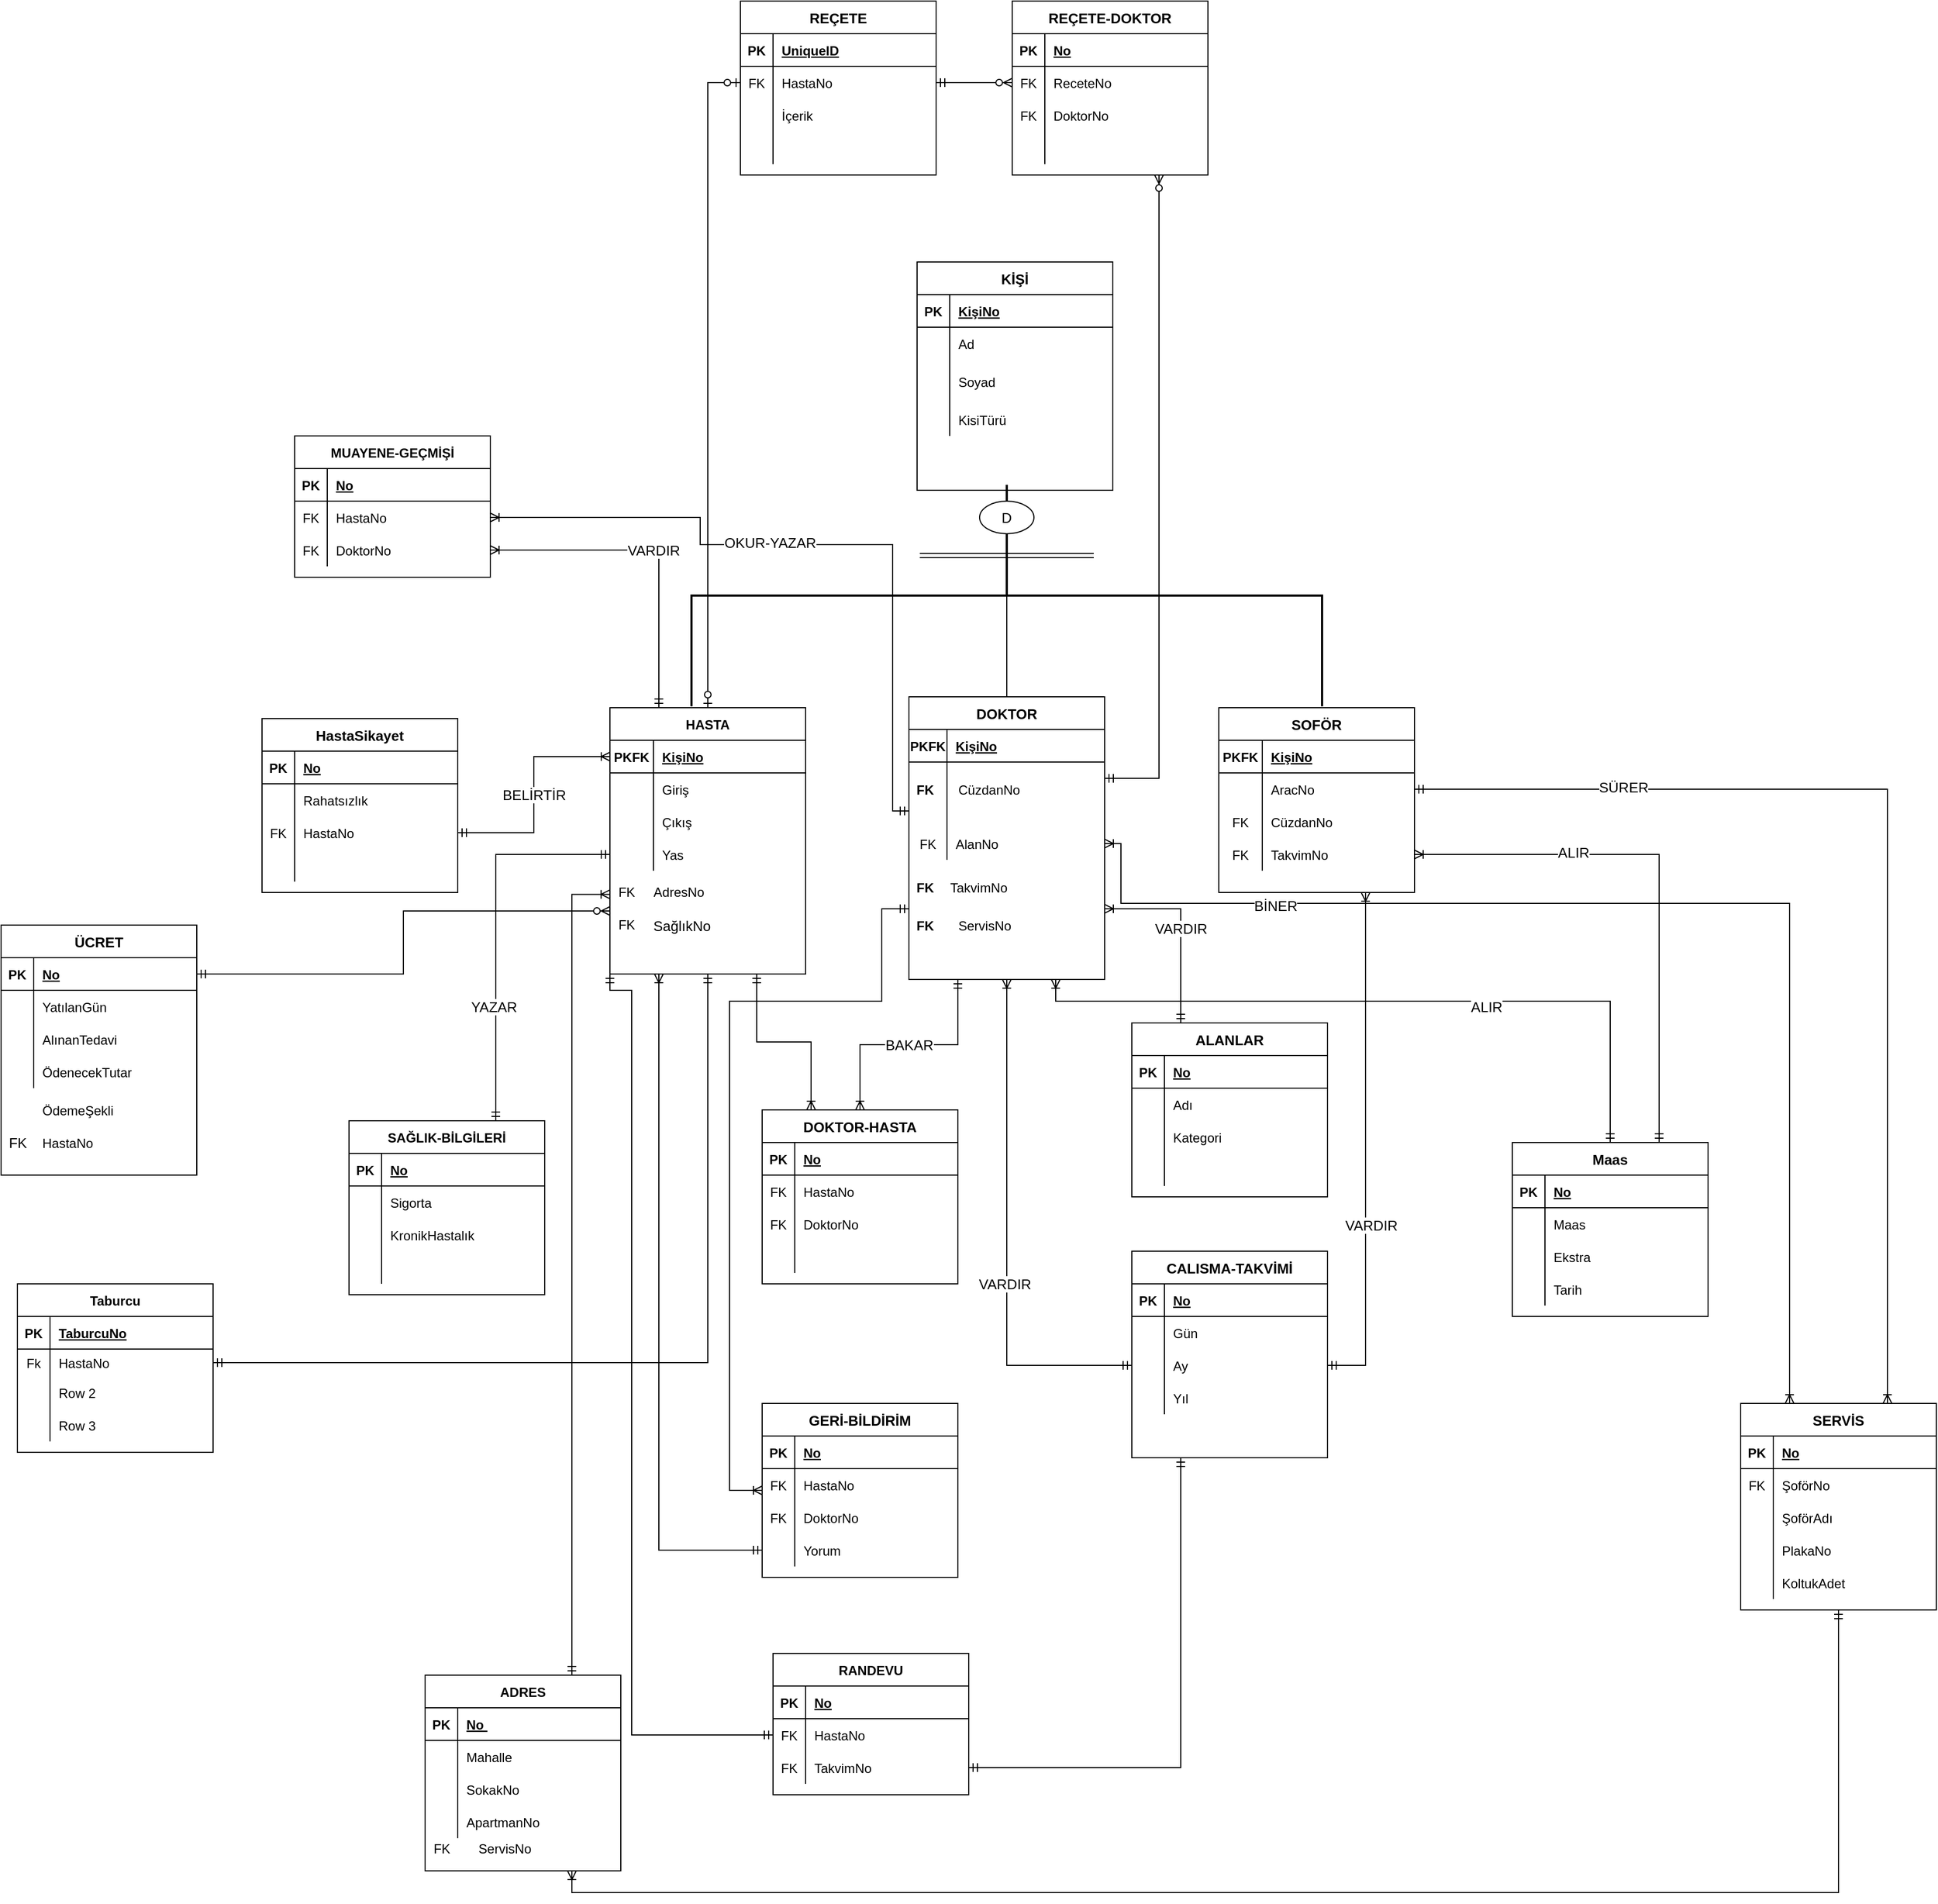 <mxfile version="14.1.3" type="github">
  <diagram id="M1zv-RK6lK0hquUm6WDN" name="Page-1">
    <mxGraphModel dx="1183" dy="704" grid="1" gridSize="10" guides="1" tooltips="1" connect="1" arrows="1" fold="1" page="1" pageScale="1" pageWidth="5027" pageHeight="5069" math="0" shadow="0">
      <root>
        <mxCell id="0" />
        <mxCell id="1" parent="0" />
        <mxCell id="iCxR82LuGbeLRVv5gzeX-308" style="edgeStyle=orthogonalEdgeStyle;rounded=0;orthogonalLoop=1;jettySize=auto;html=1;exitX=0.75;exitY=1;exitDx=0;exitDy=0;entryX=0.25;entryY=0;entryDx=0;entryDy=0;startArrow=ERmandOne;startFill=0;endArrow=ERoneToMany;endFill=0;fontSize=13;" parent="1" source="iCxR82LuGbeLRVv5gzeX-13" target="iCxR82LuGbeLRVv5gzeX-93" edge="1">
          <mxGeometry relative="1" as="geometry" />
        </mxCell>
        <mxCell id="iCxR82LuGbeLRVv5gzeX-313" value="VARDIR" style="edgeStyle=orthogonalEdgeStyle;rounded=0;orthogonalLoop=1;jettySize=auto;html=1;exitX=0.25;exitY=0;exitDx=0;exitDy=0;entryX=1;entryY=0.5;entryDx=0;entryDy=0;startArrow=ERmandOne;startFill=0;endArrow=ERoneToMany;endFill=0;fontSize=13;" parent="1" source="iCxR82LuGbeLRVv5gzeX-13" target="iCxR82LuGbeLRVv5gzeX-37" edge="1">
          <mxGeometry relative="1" as="geometry" />
        </mxCell>
        <mxCell id="iCxR82LuGbeLRVv5gzeX-315" style="edgeStyle=orthogonalEdgeStyle;rounded=0;orthogonalLoop=1;jettySize=auto;html=1;exitX=0.25;exitY=1;exitDx=0;exitDy=0;startArrow=ERoneToMany;startFill=0;endArrow=ERmandOne;endFill=0;fontSize=13;" parent="1" source="iCxR82LuGbeLRVv5gzeX-13" target="iCxR82LuGbeLRVv5gzeX-210" edge="1">
          <mxGeometry relative="1" as="geometry" />
        </mxCell>
        <mxCell id="iCxR82LuGbeLRVv5gzeX-330" style="edgeStyle=orthogonalEdgeStyle;rounded=0;orthogonalLoop=1;jettySize=auto;html=1;exitX=0.5;exitY=0;exitDx=0;exitDy=0;startArrow=ERzeroToOne;startFill=1;endArrow=ERzeroToOne;endFill=1;fontSize=13;" parent="1" source="iCxR82LuGbeLRVv5gzeX-13" target="iCxR82LuGbeLRVv5gzeX-240" edge="1">
          <mxGeometry relative="1" as="geometry" />
        </mxCell>
        <mxCell id="5ZjnstfDlBr8CtF7rMbR-15" style="edgeStyle=orthogonalEdgeStyle;rounded=0;orthogonalLoop=1;jettySize=auto;html=1;exitX=0.5;exitY=1;exitDx=0;exitDy=0;entryX=1;entryY=0.5;entryDx=0;entryDy=0;startArrow=ERmandOne;startFill=0;endArrow=ERmandOne;endFill=0;" edge="1" parent="1" source="iCxR82LuGbeLRVv5gzeX-13" target="5ZjnstfDlBr8CtF7rMbR-6">
          <mxGeometry relative="1" as="geometry" />
        </mxCell>
        <mxCell id="iCxR82LuGbeLRVv5gzeX-13" value="HASTA" style="shape=table;startSize=30;container=1;collapsible=1;childLayout=tableLayout;fixedRows=1;rowLines=0;fontStyle=1;align=center;resizeLast=1;" parent="1" vertex="1">
          <mxGeometry x="980" y="810" width="180" height="245" as="geometry" />
        </mxCell>
        <mxCell id="iCxR82LuGbeLRVv5gzeX-14" value="" style="shape=partialRectangle;collapsible=0;dropTarget=0;pointerEvents=0;fillColor=none;top=0;left=0;bottom=1;right=0;points=[[0,0.5],[1,0.5]];portConstraint=eastwest;" parent="iCxR82LuGbeLRVv5gzeX-13" vertex="1">
          <mxGeometry y="30" width="180" height="30" as="geometry" />
        </mxCell>
        <mxCell id="iCxR82LuGbeLRVv5gzeX-15" value="PKFK" style="shape=partialRectangle;connectable=0;fillColor=none;top=0;left=0;bottom=0;right=0;fontStyle=1;overflow=hidden;" parent="iCxR82LuGbeLRVv5gzeX-14" vertex="1">
          <mxGeometry width="40" height="30" as="geometry" />
        </mxCell>
        <mxCell id="iCxR82LuGbeLRVv5gzeX-16" value="KişiNo" style="shape=partialRectangle;connectable=0;fillColor=none;top=0;left=0;bottom=0;right=0;align=left;spacingLeft=6;fontStyle=5;overflow=hidden;" parent="iCxR82LuGbeLRVv5gzeX-14" vertex="1">
          <mxGeometry x="40" width="140" height="30" as="geometry" />
        </mxCell>
        <mxCell id="iCxR82LuGbeLRVv5gzeX-17" value="" style="shape=partialRectangle;collapsible=0;dropTarget=0;pointerEvents=0;fillColor=none;top=0;left=0;bottom=0;right=0;points=[[0,0.5],[1,0.5]];portConstraint=eastwest;" parent="iCxR82LuGbeLRVv5gzeX-13" vertex="1">
          <mxGeometry y="60" width="180" height="30" as="geometry" />
        </mxCell>
        <mxCell id="iCxR82LuGbeLRVv5gzeX-18" value="" style="shape=partialRectangle;connectable=0;fillColor=none;top=0;left=0;bottom=0;right=0;editable=1;overflow=hidden;" parent="iCxR82LuGbeLRVv5gzeX-17" vertex="1">
          <mxGeometry width="40" height="30" as="geometry" />
        </mxCell>
        <mxCell id="iCxR82LuGbeLRVv5gzeX-19" value="Giriş" style="shape=partialRectangle;connectable=0;fillColor=none;top=0;left=0;bottom=0;right=0;align=left;spacingLeft=6;overflow=hidden;" parent="iCxR82LuGbeLRVv5gzeX-17" vertex="1">
          <mxGeometry x="40" width="140" height="30" as="geometry" />
        </mxCell>
        <mxCell id="iCxR82LuGbeLRVv5gzeX-20" value="" style="shape=partialRectangle;collapsible=0;dropTarget=0;pointerEvents=0;fillColor=none;top=0;left=0;bottom=0;right=0;points=[[0,0.5],[1,0.5]];portConstraint=eastwest;" parent="iCxR82LuGbeLRVv5gzeX-13" vertex="1">
          <mxGeometry y="90" width="180" height="30" as="geometry" />
        </mxCell>
        <mxCell id="iCxR82LuGbeLRVv5gzeX-21" value="" style="shape=partialRectangle;connectable=0;fillColor=none;top=0;left=0;bottom=0;right=0;editable=1;overflow=hidden;" parent="iCxR82LuGbeLRVv5gzeX-20" vertex="1">
          <mxGeometry width="40" height="30" as="geometry" />
        </mxCell>
        <mxCell id="iCxR82LuGbeLRVv5gzeX-22" value="Çıkış" style="shape=partialRectangle;connectable=0;fillColor=none;top=0;left=0;bottom=0;right=0;align=left;spacingLeft=6;overflow=hidden;" parent="iCxR82LuGbeLRVv5gzeX-20" vertex="1">
          <mxGeometry x="40" width="140" height="30" as="geometry" />
        </mxCell>
        <mxCell id="iCxR82LuGbeLRVv5gzeX-23" value="" style="shape=partialRectangle;collapsible=0;dropTarget=0;pointerEvents=0;fillColor=none;top=0;left=0;bottom=0;right=0;points=[[0,0.5],[1,0.5]];portConstraint=eastwest;" parent="iCxR82LuGbeLRVv5gzeX-13" vertex="1">
          <mxGeometry y="120" width="180" height="30" as="geometry" />
        </mxCell>
        <mxCell id="iCxR82LuGbeLRVv5gzeX-24" value="" style="shape=partialRectangle;connectable=0;fillColor=none;top=0;left=0;bottom=0;right=0;editable=1;overflow=hidden;" parent="iCxR82LuGbeLRVv5gzeX-23" vertex="1">
          <mxGeometry width="40" height="30" as="geometry" />
        </mxCell>
        <mxCell id="iCxR82LuGbeLRVv5gzeX-25" value="Yas" style="shape=partialRectangle;connectable=0;fillColor=none;top=0;left=0;bottom=0;right=0;align=left;spacingLeft=6;overflow=hidden;" parent="iCxR82LuGbeLRVv5gzeX-23" vertex="1">
          <mxGeometry x="40" width="140" height="30" as="geometry" />
        </mxCell>
        <mxCell id="iCxR82LuGbeLRVv5gzeX-27" value="SağlıkNo" style="shape=partialRectangle;connectable=0;fillColor=none;top=0;left=0;bottom=0;right=0;align=left;spacingLeft=6;overflow=hidden;spacing=4;fontSize=13;" parent="1" vertex="1">
          <mxGeometry x="1010" y="995" width="160" height="30" as="geometry" />
        </mxCell>
        <mxCell id="iCxR82LuGbeLRVv5gzeX-29" value="FK" style="text;html=1;align=center;verticalAlign=middle;resizable=0;points=[];autosize=1;" parent="1" vertex="1">
          <mxGeometry x="980" y="1000" width="30" height="20" as="geometry" />
        </mxCell>
        <mxCell id="iCxR82LuGbeLRVv5gzeX-30" value="MUAYENE-GEÇMİŞİ" style="shape=table;startSize=30;container=1;collapsible=1;childLayout=tableLayout;fixedRows=1;rowLines=0;fontStyle=1;align=center;resizeLast=1;" parent="1" vertex="1">
          <mxGeometry x="690" y="560" width="180" height="130" as="geometry" />
        </mxCell>
        <mxCell id="iCxR82LuGbeLRVv5gzeX-31" value="" style="shape=partialRectangle;collapsible=0;dropTarget=0;pointerEvents=0;fillColor=none;top=0;left=0;bottom=1;right=0;points=[[0,0.5],[1,0.5]];portConstraint=eastwest;" parent="iCxR82LuGbeLRVv5gzeX-30" vertex="1">
          <mxGeometry y="30" width="180" height="30" as="geometry" />
        </mxCell>
        <mxCell id="iCxR82LuGbeLRVv5gzeX-32" value="PK" style="shape=partialRectangle;connectable=0;fillColor=none;top=0;left=0;bottom=0;right=0;fontStyle=1;overflow=hidden;" parent="iCxR82LuGbeLRVv5gzeX-31" vertex="1">
          <mxGeometry width="30" height="30" as="geometry" />
        </mxCell>
        <mxCell id="iCxR82LuGbeLRVv5gzeX-33" value="No" style="shape=partialRectangle;connectable=0;fillColor=none;top=0;left=0;bottom=0;right=0;align=left;spacingLeft=6;fontStyle=5;overflow=hidden;" parent="iCxR82LuGbeLRVv5gzeX-31" vertex="1">
          <mxGeometry x="30" width="150" height="30" as="geometry" />
        </mxCell>
        <mxCell id="iCxR82LuGbeLRVv5gzeX-34" value="" style="shape=partialRectangle;collapsible=0;dropTarget=0;pointerEvents=0;fillColor=none;top=0;left=0;bottom=0;right=0;points=[[0,0.5],[1,0.5]];portConstraint=eastwest;" parent="iCxR82LuGbeLRVv5gzeX-30" vertex="1">
          <mxGeometry y="60" width="180" height="30" as="geometry" />
        </mxCell>
        <mxCell id="iCxR82LuGbeLRVv5gzeX-35" value="FK" style="shape=partialRectangle;connectable=0;fillColor=none;top=0;left=0;bottom=0;right=0;editable=1;overflow=hidden;" parent="iCxR82LuGbeLRVv5gzeX-34" vertex="1">
          <mxGeometry width="30" height="30" as="geometry" />
        </mxCell>
        <mxCell id="iCxR82LuGbeLRVv5gzeX-36" value="HastaNo" style="shape=partialRectangle;connectable=0;fillColor=none;top=0;left=0;bottom=0;right=0;align=left;spacingLeft=6;overflow=hidden;" parent="iCxR82LuGbeLRVv5gzeX-34" vertex="1">
          <mxGeometry x="30" width="150" height="30" as="geometry" />
        </mxCell>
        <mxCell id="iCxR82LuGbeLRVv5gzeX-37" value="" style="shape=partialRectangle;collapsible=0;dropTarget=0;pointerEvents=0;fillColor=none;top=0;left=0;bottom=0;right=0;points=[[0,0.5],[1,0.5]];portConstraint=eastwest;" parent="iCxR82LuGbeLRVv5gzeX-30" vertex="1">
          <mxGeometry y="90" width="180" height="30" as="geometry" />
        </mxCell>
        <mxCell id="iCxR82LuGbeLRVv5gzeX-38" value="FK" style="shape=partialRectangle;connectable=0;fillColor=none;top=0;left=0;bottom=0;right=0;editable=1;overflow=hidden;" parent="iCxR82LuGbeLRVv5gzeX-37" vertex="1">
          <mxGeometry width="30" height="30" as="geometry" />
        </mxCell>
        <mxCell id="iCxR82LuGbeLRVv5gzeX-39" value="DoktorNo" style="shape=partialRectangle;connectable=0;fillColor=none;top=0;left=0;bottom=0;right=0;align=left;spacingLeft=6;overflow=hidden;" parent="iCxR82LuGbeLRVv5gzeX-37" vertex="1">
          <mxGeometry x="30" width="150" height="30" as="geometry" />
        </mxCell>
        <mxCell id="iCxR82LuGbeLRVv5gzeX-334" style="edgeStyle=orthogonalEdgeStyle;rounded=0;orthogonalLoop=1;jettySize=auto;html=1;exitX=0.75;exitY=0;exitDx=0;exitDy=0;entryX=-0.005;entryY=0.586;entryDx=0;entryDy=0;entryPerimeter=0;startArrow=ERmandOne;startFill=0;endArrow=ERoneToMany;endFill=0;fontSize=13;" parent="1" source="iCxR82LuGbeLRVv5gzeX-45" target="iCxR82LuGbeLRVv5gzeX-90" edge="1">
          <mxGeometry relative="1" as="geometry" />
        </mxCell>
        <mxCell id="iCxR82LuGbeLRVv5gzeX-335" style="edgeStyle=orthogonalEdgeStyle;rounded=0;orthogonalLoop=1;jettySize=auto;html=1;exitX=0.75;exitY=1;exitDx=0;exitDy=0;entryX=0.5;entryY=1;entryDx=0;entryDy=0;startArrow=ERoneToMany;startFill=0;endArrow=ERmandOne;endFill=0;fontSize=13;" parent="1" source="iCxR82LuGbeLRVv5gzeX-45" target="iCxR82LuGbeLRVv5gzeX-155" edge="1">
          <mxGeometry relative="1" as="geometry" />
        </mxCell>
        <mxCell id="iCxR82LuGbeLRVv5gzeX-45" value="ADRES" style="shape=table;startSize=30;container=1;collapsible=1;childLayout=tableLayout;fixedRows=1;rowLines=0;fontStyle=1;align=center;resizeLast=1;" parent="1" vertex="1">
          <mxGeometry x="810" y="1700" width="180" height="180" as="geometry" />
        </mxCell>
        <mxCell id="iCxR82LuGbeLRVv5gzeX-46" value="" style="shape=partialRectangle;collapsible=0;dropTarget=0;pointerEvents=0;fillColor=none;top=0;left=0;bottom=1;right=0;points=[[0,0.5],[1,0.5]];portConstraint=eastwest;" parent="iCxR82LuGbeLRVv5gzeX-45" vertex="1">
          <mxGeometry y="30" width="180" height="30" as="geometry" />
        </mxCell>
        <mxCell id="iCxR82LuGbeLRVv5gzeX-47" value="PK" style="shape=partialRectangle;connectable=0;fillColor=none;top=0;left=0;bottom=0;right=0;fontStyle=1;overflow=hidden;" parent="iCxR82LuGbeLRVv5gzeX-46" vertex="1">
          <mxGeometry width="30" height="30" as="geometry" />
        </mxCell>
        <mxCell id="iCxR82LuGbeLRVv5gzeX-48" value="No " style="shape=partialRectangle;connectable=0;fillColor=none;top=0;left=0;bottom=0;right=0;align=left;spacingLeft=6;fontStyle=5;overflow=hidden;" parent="iCxR82LuGbeLRVv5gzeX-46" vertex="1">
          <mxGeometry x="30" width="150" height="30" as="geometry" />
        </mxCell>
        <mxCell id="iCxR82LuGbeLRVv5gzeX-49" value="" style="shape=partialRectangle;collapsible=0;dropTarget=0;pointerEvents=0;fillColor=none;top=0;left=0;bottom=0;right=0;points=[[0,0.5],[1,0.5]];portConstraint=eastwest;" parent="iCxR82LuGbeLRVv5gzeX-45" vertex="1">
          <mxGeometry y="60" width="180" height="30" as="geometry" />
        </mxCell>
        <mxCell id="iCxR82LuGbeLRVv5gzeX-50" value="" style="shape=partialRectangle;connectable=0;fillColor=none;top=0;left=0;bottom=0;right=0;editable=1;overflow=hidden;" parent="iCxR82LuGbeLRVv5gzeX-49" vertex="1">
          <mxGeometry width="30" height="30" as="geometry" />
        </mxCell>
        <mxCell id="iCxR82LuGbeLRVv5gzeX-51" value="Mahalle" style="shape=partialRectangle;connectable=0;fillColor=none;top=0;left=0;bottom=0;right=0;align=left;spacingLeft=6;overflow=hidden;" parent="iCxR82LuGbeLRVv5gzeX-49" vertex="1">
          <mxGeometry x="30" width="150" height="30" as="geometry" />
        </mxCell>
        <mxCell id="iCxR82LuGbeLRVv5gzeX-52" value="" style="shape=partialRectangle;collapsible=0;dropTarget=0;pointerEvents=0;fillColor=none;top=0;left=0;bottom=0;right=0;points=[[0,0.5],[1,0.5]];portConstraint=eastwest;" parent="iCxR82LuGbeLRVv5gzeX-45" vertex="1">
          <mxGeometry y="90" width="180" height="30" as="geometry" />
        </mxCell>
        <mxCell id="iCxR82LuGbeLRVv5gzeX-53" value="" style="shape=partialRectangle;connectable=0;fillColor=none;top=0;left=0;bottom=0;right=0;editable=1;overflow=hidden;" parent="iCxR82LuGbeLRVv5gzeX-52" vertex="1">
          <mxGeometry width="30" height="30" as="geometry" />
        </mxCell>
        <mxCell id="iCxR82LuGbeLRVv5gzeX-54" value="SokakNo" style="shape=partialRectangle;connectable=0;fillColor=none;top=0;left=0;bottom=0;right=0;align=left;spacingLeft=6;overflow=hidden;" parent="iCxR82LuGbeLRVv5gzeX-52" vertex="1">
          <mxGeometry x="30" width="150" height="30" as="geometry" />
        </mxCell>
        <mxCell id="iCxR82LuGbeLRVv5gzeX-55" value="" style="shape=partialRectangle;collapsible=0;dropTarget=0;pointerEvents=0;fillColor=none;top=0;left=0;bottom=0;right=0;points=[[0,0.5],[1,0.5]];portConstraint=eastwest;" parent="iCxR82LuGbeLRVv5gzeX-45" vertex="1">
          <mxGeometry y="120" width="180" height="30" as="geometry" />
        </mxCell>
        <mxCell id="iCxR82LuGbeLRVv5gzeX-56" value="" style="shape=partialRectangle;connectable=0;fillColor=none;top=0;left=0;bottom=0;right=0;editable=1;overflow=hidden;" parent="iCxR82LuGbeLRVv5gzeX-55" vertex="1">
          <mxGeometry width="30" height="30" as="geometry" />
        </mxCell>
        <mxCell id="iCxR82LuGbeLRVv5gzeX-57" value="ApartmanNo" style="shape=partialRectangle;connectable=0;fillColor=none;top=0;left=0;bottom=0;right=0;align=left;spacingLeft=6;overflow=hidden;" parent="iCxR82LuGbeLRVv5gzeX-55" vertex="1">
          <mxGeometry x="30" width="150" height="30" as="geometry" />
        </mxCell>
        <mxCell id="iCxR82LuGbeLRVv5gzeX-58" value="FK" style="text;html=1;align=center;verticalAlign=middle;resizable=0;points=[];autosize=1;" parent="1" vertex="1">
          <mxGeometry x="810" y="1850" width="30" height="20" as="geometry" />
        </mxCell>
        <mxCell id="iCxR82LuGbeLRVv5gzeX-59" value="ServisNo" style="text;html=1;align=center;verticalAlign=middle;resizable=0;points=[];autosize=1;" parent="1" vertex="1">
          <mxGeometry x="853" y="1850" width="60" height="20" as="geometry" />
        </mxCell>
        <mxCell id="iCxR82LuGbeLRVv5gzeX-61" value="RANDEVU" style="shape=table;startSize=30;container=1;collapsible=1;childLayout=tableLayout;fixedRows=1;rowLines=0;fontStyle=1;align=center;resizeLast=1;" parent="1" vertex="1">
          <mxGeometry x="1130" y="1680" width="180" height="130" as="geometry" />
        </mxCell>
        <mxCell id="iCxR82LuGbeLRVv5gzeX-62" value="" style="shape=partialRectangle;collapsible=0;dropTarget=0;pointerEvents=0;fillColor=none;top=0;left=0;bottom=1;right=0;points=[[0,0.5],[1,0.5]];portConstraint=eastwest;" parent="iCxR82LuGbeLRVv5gzeX-61" vertex="1">
          <mxGeometry y="30" width="180" height="30" as="geometry" />
        </mxCell>
        <mxCell id="iCxR82LuGbeLRVv5gzeX-63" value="PK" style="shape=partialRectangle;connectable=0;fillColor=none;top=0;left=0;bottom=0;right=0;fontStyle=1;overflow=hidden;" parent="iCxR82LuGbeLRVv5gzeX-62" vertex="1">
          <mxGeometry width="30" height="30" as="geometry" />
        </mxCell>
        <mxCell id="iCxR82LuGbeLRVv5gzeX-64" value="No" style="shape=partialRectangle;connectable=0;fillColor=none;top=0;left=0;bottom=0;right=0;align=left;spacingLeft=6;fontStyle=5;overflow=hidden;" parent="iCxR82LuGbeLRVv5gzeX-62" vertex="1">
          <mxGeometry x="30" width="150" height="30" as="geometry" />
        </mxCell>
        <mxCell id="iCxR82LuGbeLRVv5gzeX-65" value="" style="shape=partialRectangle;collapsible=0;dropTarget=0;pointerEvents=0;fillColor=none;top=0;left=0;bottom=0;right=0;points=[[0,0.5],[1,0.5]];portConstraint=eastwest;" parent="iCxR82LuGbeLRVv5gzeX-61" vertex="1">
          <mxGeometry y="60" width="180" height="30" as="geometry" />
        </mxCell>
        <mxCell id="iCxR82LuGbeLRVv5gzeX-66" value="FK" style="shape=partialRectangle;connectable=0;fillColor=none;top=0;left=0;bottom=0;right=0;editable=1;overflow=hidden;" parent="iCxR82LuGbeLRVv5gzeX-65" vertex="1">
          <mxGeometry width="30" height="30" as="geometry" />
        </mxCell>
        <mxCell id="iCxR82LuGbeLRVv5gzeX-67" value="HastaNo" style="shape=partialRectangle;connectable=0;fillColor=none;top=0;left=0;bottom=0;right=0;align=left;spacingLeft=6;overflow=hidden;" parent="iCxR82LuGbeLRVv5gzeX-65" vertex="1">
          <mxGeometry x="30" width="150" height="30" as="geometry" />
        </mxCell>
        <mxCell id="iCxR82LuGbeLRVv5gzeX-68" value="" style="shape=partialRectangle;collapsible=0;dropTarget=0;pointerEvents=0;fillColor=none;top=0;left=0;bottom=0;right=0;points=[[0,0.5],[1,0.5]];portConstraint=eastwest;" parent="iCxR82LuGbeLRVv5gzeX-61" vertex="1">
          <mxGeometry y="90" width="180" height="30" as="geometry" />
        </mxCell>
        <mxCell id="iCxR82LuGbeLRVv5gzeX-69" value="FK" style="shape=partialRectangle;connectable=0;fillColor=none;top=0;left=0;bottom=0;right=0;editable=1;overflow=hidden;" parent="iCxR82LuGbeLRVv5gzeX-68" vertex="1">
          <mxGeometry width="30" height="30" as="geometry" />
        </mxCell>
        <mxCell id="iCxR82LuGbeLRVv5gzeX-70" value="TakvimNo" style="shape=partialRectangle;connectable=0;fillColor=none;top=0;left=0;bottom=0;right=0;align=left;spacingLeft=6;overflow=hidden;" parent="iCxR82LuGbeLRVv5gzeX-68" vertex="1">
          <mxGeometry x="30" width="150" height="30" as="geometry" />
        </mxCell>
        <mxCell id="iCxR82LuGbeLRVv5gzeX-76" value="SAĞLIK-BİLGİLERİ" style="shape=table;startSize=30;container=1;collapsible=1;childLayout=tableLayout;fixedRows=1;rowLines=0;fontStyle=1;align=center;resizeLast=1;" parent="1" vertex="1">
          <mxGeometry x="740" y="1190" width="180" height="160" as="geometry" />
        </mxCell>
        <mxCell id="iCxR82LuGbeLRVv5gzeX-77" value="" style="shape=partialRectangle;collapsible=0;dropTarget=0;pointerEvents=0;fillColor=none;top=0;left=0;bottom=1;right=0;points=[[0,0.5],[1,0.5]];portConstraint=eastwest;" parent="iCxR82LuGbeLRVv5gzeX-76" vertex="1">
          <mxGeometry y="30" width="180" height="30" as="geometry" />
        </mxCell>
        <mxCell id="iCxR82LuGbeLRVv5gzeX-78" value="PK" style="shape=partialRectangle;connectable=0;fillColor=none;top=0;left=0;bottom=0;right=0;fontStyle=1;overflow=hidden;" parent="iCxR82LuGbeLRVv5gzeX-77" vertex="1">
          <mxGeometry width="30" height="30" as="geometry" />
        </mxCell>
        <mxCell id="iCxR82LuGbeLRVv5gzeX-79" value="No" style="shape=partialRectangle;connectable=0;fillColor=none;top=0;left=0;bottom=0;right=0;align=left;spacingLeft=6;fontStyle=5;overflow=hidden;" parent="iCxR82LuGbeLRVv5gzeX-77" vertex="1">
          <mxGeometry x="30" width="150" height="30" as="geometry" />
        </mxCell>
        <mxCell id="iCxR82LuGbeLRVv5gzeX-80" value="" style="shape=partialRectangle;collapsible=0;dropTarget=0;pointerEvents=0;fillColor=none;top=0;left=0;bottom=0;right=0;points=[[0,0.5],[1,0.5]];portConstraint=eastwest;" parent="iCxR82LuGbeLRVv5gzeX-76" vertex="1">
          <mxGeometry y="60" width="180" height="30" as="geometry" />
        </mxCell>
        <mxCell id="iCxR82LuGbeLRVv5gzeX-81" value="" style="shape=partialRectangle;connectable=0;fillColor=none;top=0;left=0;bottom=0;right=0;editable=1;overflow=hidden;" parent="iCxR82LuGbeLRVv5gzeX-80" vertex="1">
          <mxGeometry width="30" height="30" as="geometry" />
        </mxCell>
        <mxCell id="iCxR82LuGbeLRVv5gzeX-82" value="Sigorta" style="shape=partialRectangle;connectable=0;fillColor=none;top=0;left=0;bottom=0;right=0;align=left;spacingLeft=6;overflow=hidden;" parent="iCxR82LuGbeLRVv5gzeX-80" vertex="1">
          <mxGeometry x="30" width="150" height="30" as="geometry" />
        </mxCell>
        <mxCell id="iCxR82LuGbeLRVv5gzeX-83" value="" style="shape=partialRectangle;collapsible=0;dropTarget=0;pointerEvents=0;fillColor=none;top=0;left=0;bottom=0;right=0;points=[[0,0.5],[1,0.5]];portConstraint=eastwest;" parent="iCxR82LuGbeLRVv5gzeX-76" vertex="1">
          <mxGeometry y="90" width="180" height="30" as="geometry" />
        </mxCell>
        <mxCell id="iCxR82LuGbeLRVv5gzeX-84" value="" style="shape=partialRectangle;connectable=0;fillColor=none;top=0;left=0;bottom=0;right=0;editable=1;overflow=hidden;" parent="iCxR82LuGbeLRVv5gzeX-83" vertex="1">
          <mxGeometry width="30" height="30" as="geometry" />
        </mxCell>
        <mxCell id="iCxR82LuGbeLRVv5gzeX-85" value="KronikHastalık" style="shape=partialRectangle;connectable=0;fillColor=none;top=0;left=0;bottom=0;right=0;align=left;spacingLeft=6;overflow=hidden;" parent="iCxR82LuGbeLRVv5gzeX-83" vertex="1">
          <mxGeometry x="30" width="150" height="30" as="geometry" />
        </mxCell>
        <mxCell id="iCxR82LuGbeLRVv5gzeX-86" value="" style="shape=partialRectangle;collapsible=0;dropTarget=0;pointerEvents=0;fillColor=none;top=0;left=0;bottom=0;right=0;points=[[0,0.5],[1,0.5]];portConstraint=eastwest;" parent="iCxR82LuGbeLRVv5gzeX-76" vertex="1">
          <mxGeometry y="120" width="180" height="30" as="geometry" />
        </mxCell>
        <mxCell id="iCxR82LuGbeLRVv5gzeX-87" value="" style="shape=partialRectangle;connectable=0;fillColor=none;top=0;left=0;bottom=0;right=0;editable=1;overflow=hidden;" parent="iCxR82LuGbeLRVv5gzeX-86" vertex="1">
          <mxGeometry width="30" height="30" as="geometry" />
        </mxCell>
        <mxCell id="iCxR82LuGbeLRVv5gzeX-88" value="" style="shape=partialRectangle;connectable=0;fillColor=none;top=0;left=0;bottom=0;right=0;align=left;spacingLeft=6;overflow=hidden;" parent="iCxR82LuGbeLRVv5gzeX-86" vertex="1">
          <mxGeometry x="30" width="150" height="30" as="geometry" />
        </mxCell>
        <mxCell id="iCxR82LuGbeLRVv5gzeX-90" value="FK" style="text;html=1;align=center;verticalAlign=middle;resizable=0;points=[];autosize=1;" parent="1" vertex="1">
          <mxGeometry x="980" y="970" width="30" height="20" as="geometry" />
        </mxCell>
        <mxCell id="iCxR82LuGbeLRVv5gzeX-91" value="AdresNo" style="text;html=1;align=center;verticalAlign=middle;resizable=0;points=[];autosize=1;" parent="1" vertex="1">
          <mxGeometry x="1013" y="970" width="60" height="20" as="geometry" />
        </mxCell>
        <mxCell id="iCxR82LuGbeLRVv5gzeX-93" value="DOKTOR-HASTA" style="shape=table;startSize=30;container=1;collapsible=1;childLayout=tableLayout;fixedRows=1;rowLines=0;fontStyle=1;align=center;resizeLast=1;fontSize=13;" parent="1" vertex="1">
          <mxGeometry x="1120" y="1180" width="180" height="160" as="geometry" />
        </mxCell>
        <mxCell id="iCxR82LuGbeLRVv5gzeX-94" value="" style="shape=partialRectangle;collapsible=0;dropTarget=0;pointerEvents=0;fillColor=none;top=0;left=0;bottom=1;right=0;points=[[0,0.5],[1,0.5]];portConstraint=eastwest;" parent="iCxR82LuGbeLRVv5gzeX-93" vertex="1">
          <mxGeometry y="30" width="180" height="30" as="geometry" />
        </mxCell>
        <mxCell id="iCxR82LuGbeLRVv5gzeX-95" value="PK" style="shape=partialRectangle;connectable=0;fillColor=none;top=0;left=0;bottom=0;right=0;fontStyle=1;overflow=hidden;" parent="iCxR82LuGbeLRVv5gzeX-94" vertex="1">
          <mxGeometry width="30" height="30" as="geometry" />
        </mxCell>
        <mxCell id="iCxR82LuGbeLRVv5gzeX-96" value="No" style="shape=partialRectangle;connectable=0;fillColor=none;top=0;left=0;bottom=0;right=0;align=left;spacingLeft=6;fontStyle=5;overflow=hidden;" parent="iCxR82LuGbeLRVv5gzeX-94" vertex="1">
          <mxGeometry x="30" width="150" height="30" as="geometry" />
        </mxCell>
        <mxCell id="iCxR82LuGbeLRVv5gzeX-97" value="" style="shape=partialRectangle;collapsible=0;dropTarget=0;pointerEvents=0;fillColor=none;top=0;left=0;bottom=0;right=0;points=[[0,0.5],[1,0.5]];portConstraint=eastwest;" parent="iCxR82LuGbeLRVv5gzeX-93" vertex="1">
          <mxGeometry y="60" width="180" height="30" as="geometry" />
        </mxCell>
        <mxCell id="iCxR82LuGbeLRVv5gzeX-98" value="FK" style="shape=partialRectangle;connectable=0;fillColor=none;top=0;left=0;bottom=0;right=0;editable=1;overflow=hidden;" parent="iCxR82LuGbeLRVv5gzeX-97" vertex="1">
          <mxGeometry width="30" height="30" as="geometry" />
        </mxCell>
        <mxCell id="iCxR82LuGbeLRVv5gzeX-99" value="HastaNo" style="shape=partialRectangle;connectable=0;fillColor=none;top=0;left=0;bottom=0;right=0;align=left;spacingLeft=6;overflow=hidden;" parent="iCxR82LuGbeLRVv5gzeX-97" vertex="1">
          <mxGeometry x="30" width="150" height="30" as="geometry" />
        </mxCell>
        <mxCell id="iCxR82LuGbeLRVv5gzeX-100" value="" style="shape=partialRectangle;collapsible=0;dropTarget=0;pointerEvents=0;fillColor=none;top=0;left=0;bottom=0;right=0;points=[[0,0.5],[1,0.5]];portConstraint=eastwest;" parent="iCxR82LuGbeLRVv5gzeX-93" vertex="1">
          <mxGeometry y="90" width="180" height="30" as="geometry" />
        </mxCell>
        <mxCell id="iCxR82LuGbeLRVv5gzeX-101" value="FK" style="shape=partialRectangle;connectable=0;fillColor=none;top=0;left=0;bottom=0;right=0;editable=1;overflow=hidden;" parent="iCxR82LuGbeLRVv5gzeX-100" vertex="1">
          <mxGeometry width="30" height="30" as="geometry" />
        </mxCell>
        <mxCell id="iCxR82LuGbeLRVv5gzeX-102" value="DoktorNo" style="shape=partialRectangle;connectable=0;fillColor=none;top=0;left=0;bottom=0;right=0;align=left;spacingLeft=6;overflow=hidden;" parent="iCxR82LuGbeLRVv5gzeX-100" vertex="1">
          <mxGeometry x="30" width="150" height="30" as="geometry" />
        </mxCell>
        <mxCell id="iCxR82LuGbeLRVv5gzeX-103" value="" style="shape=partialRectangle;collapsible=0;dropTarget=0;pointerEvents=0;fillColor=none;top=0;left=0;bottom=0;right=0;points=[[0,0.5],[1,0.5]];portConstraint=eastwest;" parent="iCxR82LuGbeLRVv5gzeX-93" vertex="1">
          <mxGeometry y="120" width="180" height="30" as="geometry" />
        </mxCell>
        <mxCell id="iCxR82LuGbeLRVv5gzeX-104" value="" style="shape=partialRectangle;connectable=0;fillColor=none;top=0;left=0;bottom=0;right=0;editable=1;overflow=hidden;" parent="iCxR82LuGbeLRVv5gzeX-103" vertex="1">
          <mxGeometry width="30" height="30" as="geometry" />
        </mxCell>
        <mxCell id="iCxR82LuGbeLRVv5gzeX-105" value="" style="shape=partialRectangle;connectable=0;fillColor=none;top=0;left=0;bottom=0;right=0;align=left;spacingLeft=6;overflow=hidden;" parent="iCxR82LuGbeLRVv5gzeX-103" vertex="1">
          <mxGeometry x="30" width="150" height="30" as="geometry" />
        </mxCell>
        <mxCell id="iCxR82LuGbeLRVv5gzeX-120" value="CüzdanNo" style="shape=partialRectangle;connectable=0;fillColor=none;top=0;left=0;bottom=0;right=0;align=left;spacingLeft=6;overflow=hidden;" parent="1" vertex="1">
          <mxGeometry x="1292.5" y="870" width="150" height="30" as="geometry" />
        </mxCell>
        <mxCell id="iCxR82LuGbeLRVv5gzeX-121" value="TakvimNo" style="shape=partialRectangle;connectable=0;fillColor=none;top=0;left=0;bottom=0;right=0;align=left;spacingLeft=6;overflow=hidden;" parent="1" vertex="1">
          <mxGeometry x="1285" y="960" width="150" height="30" as="geometry" />
        </mxCell>
        <mxCell id="iCxR82LuGbeLRVv5gzeX-122" value="ServisNo" style="shape=partialRectangle;connectable=0;fillColor=none;top=0;left=0;bottom=0;right=0;align=left;spacingLeft=6;overflow=hidden;" parent="1" vertex="1">
          <mxGeometry x="1292.5" y="995" width="150" height="30" as="geometry" />
        </mxCell>
        <mxCell id="iCxR82LuGbeLRVv5gzeX-127" value="ALANLAR" style="shape=table;startSize=30;container=1;collapsible=1;childLayout=tableLayout;fixedRows=1;rowLines=0;fontStyle=1;align=center;resizeLast=1;fontSize=13;" parent="1" vertex="1">
          <mxGeometry x="1460" y="1100" width="180" height="160" as="geometry" />
        </mxCell>
        <mxCell id="iCxR82LuGbeLRVv5gzeX-128" value="" style="shape=partialRectangle;collapsible=0;dropTarget=0;pointerEvents=0;fillColor=none;top=0;left=0;bottom=1;right=0;points=[[0,0.5],[1,0.5]];portConstraint=eastwest;" parent="iCxR82LuGbeLRVv5gzeX-127" vertex="1">
          <mxGeometry y="30" width="180" height="30" as="geometry" />
        </mxCell>
        <mxCell id="iCxR82LuGbeLRVv5gzeX-129" value="PK" style="shape=partialRectangle;connectable=0;fillColor=none;top=0;left=0;bottom=0;right=0;fontStyle=1;overflow=hidden;" parent="iCxR82LuGbeLRVv5gzeX-128" vertex="1">
          <mxGeometry width="30" height="30" as="geometry" />
        </mxCell>
        <mxCell id="iCxR82LuGbeLRVv5gzeX-130" value="No" style="shape=partialRectangle;connectable=0;fillColor=none;top=0;left=0;bottom=0;right=0;align=left;spacingLeft=6;fontStyle=5;overflow=hidden;" parent="iCxR82LuGbeLRVv5gzeX-128" vertex="1">
          <mxGeometry x="30" width="150" height="30" as="geometry" />
        </mxCell>
        <mxCell id="iCxR82LuGbeLRVv5gzeX-131" value="" style="shape=partialRectangle;collapsible=0;dropTarget=0;pointerEvents=0;fillColor=none;top=0;left=0;bottom=0;right=0;points=[[0,0.5],[1,0.5]];portConstraint=eastwest;" parent="iCxR82LuGbeLRVv5gzeX-127" vertex="1">
          <mxGeometry y="60" width="180" height="30" as="geometry" />
        </mxCell>
        <mxCell id="iCxR82LuGbeLRVv5gzeX-132" value="" style="shape=partialRectangle;connectable=0;fillColor=none;top=0;left=0;bottom=0;right=0;editable=1;overflow=hidden;" parent="iCxR82LuGbeLRVv5gzeX-131" vertex="1">
          <mxGeometry width="30" height="30" as="geometry" />
        </mxCell>
        <mxCell id="iCxR82LuGbeLRVv5gzeX-133" value="Adı" style="shape=partialRectangle;connectable=0;fillColor=none;top=0;left=0;bottom=0;right=0;align=left;spacingLeft=6;overflow=hidden;" parent="iCxR82LuGbeLRVv5gzeX-131" vertex="1">
          <mxGeometry x="30" width="150" height="30" as="geometry" />
        </mxCell>
        <mxCell id="iCxR82LuGbeLRVv5gzeX-134" value="" style="shape=partialRectangle;collapsible=0;dropTarget=0;pointerEvents=0;fillColor=none;top=0;left=0;bottom=0;right=0;points=[[0,0.5],[1,0.5]];portConstraint=eastwest;" parent="iCxR82LuGbeLRVv5gzeX-127" vertex="1">
          <mxGeometry y="90" width="180" height="30" as="geometry" />
        </mxCell>
        <mxCell id="iCxR82LuGbeLRVv5gzeX-135" value="" style="shape=partialRectangle;connectable=0;fillColor=none;top=0;left=0;bottom=0;right=0;editable=1;overflow=hidden;" parent="iCxR82LuGbeLRVv5gzeX-134" vertex="1">
          <mxGeometry width="30" height="30" as="geometry" />
        </mxCell>
        <mxCell id="iCxR82LuGbeLRVv5gzeX-136" value="Kategori" style="shape=partialRectangle;connectable=0;fillColor=none;top=0;left=0;bottom=0;right=0;align=left;spacingLeft=6;overflow=hidden;" parent="iCxR82LuGbeLRVv5gzeX-134" vertex="1">
          <mxGeometry x="30" width="150" height="30" as="geometry" />
        </mxCell>
        <mxCell id="iCxR82LuGbeLRVv5gzeX-137" value="" style="shape=partialRectangle;collapsible=0;dropTarget=0;pointerEvents=0;fillColor=none;top=0;left=0;bottom=0;right=0;points=[[0,0.5],[1,0.5]];portConstraint=eastwest;" parent="iCxR82LuGbeLRVv5gzeX-127" vertex="1">
          <mxGeometry y="120" width="180" height="30" as="geometry" />
        </mxCell>
        <mxCell id="iCxR82LuGbeLRVv5gzeX-138" value="" style="shape=partialRectangle;connectable=0;fillColor=none;top=0;left=0;bottom=0;right=0;editable=1;overflow=hidden;" parent="iCxR82LuGbeLRVv5gzeX-137" vertex="1">
          <mxGeometry width="30" height="30" as="geometry" />
        </mxCell>
        <mxCell id="iCxR82LuGbeLRVv5gzeX-139" value="" style="shape=partialRectangle;connectable=0;fillColor=none;top=0;left=0;bottom=0;right=0;align=left;spacingLeft=6;overflow=hidden;" parent="iCxR82LuGbeLRVv5gzeX-137" vertex="1">
          <mxGeometry x="30" width="150" height="30" as="geometry" />
        </mxCell>
        <mxCell id="iCxR82LuGbeLRVv5gzeX-140" value="Maas" style="shape=table;startSize=30;container=1;collapsible=1;childLayout=tableLayout;fixedRows=1;rowLines=0;fontStyle=1;align=center;resizeLast=1;fontSize=13;" parent="1" vertex="1">
          <mxGeometry x="1810" y="1210" width="180" height="160" as="geometry" />
        </mxCell>
        <mxCell id="iCxR82LuGbeLRVv5gzeX-141" value="" style="shape=partialRectangle;collapsible=0;dropTarget=0;pointerEvents=0;fillColor=none;top=0;left=0;bottom=1;right=0;points=[[0,0.5],[1,0.5]];portConstraint=eastwest;" parent="iCxR82LuGbeLRVv5gzeX-140" vertex="1">
          <mxGeometry y="30" width="180" height="30" as="geometry" />
        </mxCell>
        <mxCell id="iCxR82LuGbeLRVv5gzeX-142" value="PK" style="shape=partialRectangle;connectable=0;fillColor=none;top=0;left=0;bottom=0;right=0;fontStyle=1;overflow=hidden;" parent="iCxR82LuGbeLRVv5gzeX-141" vertex="1">
          <mxGeometry width="30" height="30" as="geometry" />
        </mxCell>
        <mxCell id="iCxR82LuGbeLRVv5gzeX-143" value="No" style="shape=partialRectangle;connectable=0;fillColor=none;top=0;left=0;bottom=0;right=0;align=left;spacingLeft=6;fontStyle=5;overflow=hidden;" parent="iCxR82LuGbeLRVv5gzeX-141" vertex="1">
          <mxGeometry x="30" width="150" height="30" as="geometry" />
        </mxCell>
        <mxCell id="iCxR82LuGbeLRVv5gzeX-144" value="" style="shape=partialRectangle;collapsible=0;dropTarget=0;pointerEvents=0;fillColor=none;top=0;left=0;bottom=0;right=0;points=[[0,0.5],[1,0.5]];portConstraint=eastwest;" parent="iCxR82LuGbeLRVv5gzeX-140" vertex="1">
          <mxGeometry y="60" width="180" height="30" as="geometry" />
        </mxCell>
        <mxCell id="iCxR82LuGbeLRVv5gzeX-145" value="" style="shape=partialRectangle;connectable=0;fillColor=none;top=0;left=0;bottom=0;right=0;editable=1;overflow=hidden;" parent="iCxR82LuGbeLRVv5gzeX-144" vertex="1">
          <mxGeometry width="30" height="30" as="geometry" />
        </mxCell>
        <mxCell id="iCxR82LuGbeLRVv5gzeX-146" value="Maas" style="shape=partialRectangle;connectable=0;fillColor=none;top=0;left=0;bottom=0;right=0;align=left;spacingLeft=6;overflow=hidden;" parent="iCxR82LuGbeLRVv5gzeX-144" vertex="1">
          <mxGeometry x="30" width="150" height="30" as="geometry" />
        </mxCell>
        <mxCell id="iCxR82LuGbeLRVv5gzeX-147" value="" style="shape=partialRectangle;collapsible=0;dropTarget=0;pointerEvents=0;fillColor=none;top=0;left=0;bottom=0;right=0;points=[[0,0.5],[1,0.5]];portConstraint=eastwest;" parent="iCxR82LuGbeLRVv5gzeX-140" vertex="1">
          <mxGeometry y="90" width="180" height="30" as="geometry" />
        </mxCell>
        <mxCell id="iCxR82LuGbeLRVv5gzeX-148" value="" style="shape=partialRectangle;connectable=0;fillColor=none;top=0;left=0;bottom=0;right=0;editable=1;overflow=hidden;" parent="iCxR82LuGbeLRVv5gzeX-147" vertex="1">
          <mxGeometry width="30" height="30" as="geometry" />
        </mxCell>
        <mxCell id="iCxR82LuGbeLRVv5gzeX-149" value="Ekstra" style="shape=partialRectangle;connectable=0;fillColor=none;top=0;left=0;bottom=0;right=0;align=left;spacingLeft=6;overflow=hidden;" parent="iCxR82LuGbeLRVv5gzeX-147" vertex="1">
          <mxGeometry x="30" width="150" height="30" as="geometry" />
        </mxCell>
        <mxCell id="iCxR82LuGbeLRVv5gzeX-150" value="" style="shape=partialRectangle;collapsible=0;dropTarget=0;pointerEvents=0;fillColor=none;top=0;left=0;bottom=0;right=0;points=[[0,0.5],[1,0.5]];portConstraint=eastwest;" parent="iCxR82LuGbeLRVv5gzeX-140" vertex="1">
          <mxGeometry y="120" width="180" height="30" as="geometry" />
        </mxCell>
        <mxCell id="iCxR82LuGbeLRVv5gzeX-151" value="" style="shape=partialRectangle;connectable=0;fillColor=none;top=0;left=0;bottom=0;right=0;editable=1;overflow=hidden;" parent="iCxR82LuGbeLRVv5gzeX-150" vertex="1">
          <mxGeometry width="30" height="30" as="geometry" />
        </mxCell>
        <mxCell id="iCxR82LuGbeLRVv5gzeX-152" value="Tarih" style="shape=partialRectangle;connectable=0;fillColor=none;top=0;left=0;bottom=0;right=0;align=left;spacingLeft=6;overflow=hidden;" parent="iCxR82LuGbeLRVv5gzeX-150" vertex="1">
          <mxGeometry x="30" width="150" height="30" as="geometry" />
        </mxCell>
        <mxCell id="iCxR82LuGbeLRVv5gzeX-155" value="SERVİS" style="shape=table;startSize=30;container=1;collapsible=1;childLayout=tableLayout;fixedRows=1;rowLines=0;fontStyle=1;align=center;resizeLast=1;fontSize=13;" parent="1" vertex="1">
          <mxGeometry x="2020" y="1450" width="180" height="190" as="geometry" />
        </mxCell>
        <mxCell id="iCxR82LuGbeLRVv5gzeX-156" value="" style="shape=partialRectangle;collapsible=0;dropTarget=0;pointerEvents=0;fillColor=none;top=0;left=0;bottom=1;right=0;points=[[0,0.5],[1,0.5]];portConstraint=eastwest;" parent="iCxR82LuGbeLRVv5gzeX-155" vertex="1">
          <mxGeometry y="30" width="180" height="30" as="geometry" />
        </mxCell>
        <mxCell id="iCxR82LuGbeLRVv5gzeX-157" value="PK" style="shape=partialRectangle;connectable=0;fillColor=none;top=0;left=0;bottom=0;right=0;fontStyle=1;overflow=hidden;" parent="iCxR82LuGbeLRVv5gzeX-156" vertex="1">
          <mxGeometry width="30" height="30" as="geometry" />
        </mxCell>
        <mxCell id="iCxR82LuGbeLRVv5gzeX-158" value="No" style="shape=partialRectangle;connectable=0;fillColor=none;top=0;left=0;bottom=0;right=0;align=left;spacingLeft=6;fontStyle=5;overflow=hidden;" parent="iCxR82LuGbeLRVv5gzeX-156" vertex="1">
          <mxGeometry x="30" width="150" height="30" as="geometry" />
        </mxCell>
        <mxCell id="iCxR82LuGbeLRVv5gzeX-169" value="" style="shape=partialRectangle;collapsible=0;dropTarget=0;pointerEvents=0;fillColor=none;top=0;left=0;bottom=0;right=0;points=[[0,0.5],[1,0.5]];portConstraint=eastwest;" parent="iCxR82LuGbeLRVv5gzeX-155" vertex="1">
          <mxGeometry y="60" width="180" height="30" as="geometry" />
        </mxCell>
        <mxCell id="iCxR82LuGbeLRVv5gzeX-170" value="FK" style="shape=partialRectangle;connectable=0;fillColor=none;top=0;left=0;bottom=0;right=0;editable=1;overflow=hidden;" parent="iCxR82LuGbeLRVv5gzeX-169" vertex="1">
          <mxGeometry width="30" height="30" as="geometry" />
        </mxCell>
        <mxCell id="iCxR82LuGbeLRVv5gzeX-171" value="ŞoförNo" style="shape=partialRectangle;connectable=0;fillColor=none;top=0;left=0;bottom=0;right=0;align=left;spacingLeft=6;overflow=hidden;" parent="iCxR82LuGbeLRVv5gzeX-169" vertex="1">
          <mxGeometry x="30" width="150" height="30" as="geometry" />
        </mxCell>
        <mxCell id="iCxR82LuGbeLRVv5gzeX-159" value="" style="shape=partialRectangle;collapsible=0;dropTarget=0;pointerEvents=0;fillColor=none;top=0;left=0;bottom=0;right=0;points=[[0,0.5],[1,0.5]];portConstraint=eastwest;" parent="iCxR82LuGbeLRVv5gzeX-155" vertex="1">
          <mxGeometry y="90" width="180" height="30" as="geometry" />
        </mxCell>
        <mxCell id="iCxR82LuGbeLRVv5gzeX-160" value="" style="shape=partialRectangle;connectable=0;fillColor=none;top=0;left=0;bottom=0;right=0;editable=1;overflow=hidden;" parent="iCxR82LuGbeLRVv5gzeX-159" vertex="1">
          <mxGeometry width="30" height="30" as="geometry" />
        </mxCell>
        <mxCell id="iCxR82LuGbeLRVv5gzeX-161" value="ŞoförAdı" style="shape=partialRectangle;connectable=0;fillColor=none;top=0;left=0;bottom=0;right=0;align=left;spacingLeft=6;overflow=hidden;" parent="iCxR82LuGbeLRVv5gzeX-159" vertex="1">
          <mxGeometry x="30" width="150" height="30" as="geometry" />
        </mxCell>
        <mxCell id="iCxR82LuGbeLRVv5gzeX-162" value="" style="shape=partialRectangle;collapsible=0;dropTarget=0;pointerEvents=0;fillColor=none;top=0;left=0;bottom=0;right=0;points=[[0,0.5],[1,0.5]];portConstraint=eastwest;" parent="iCxR82LuGbeLRVv5gzeX-155" vertex="1">
          <mxGeometry y="120" width="180" height="30" as="geometry" />
        </mxCell>
        <mxCell id="iCxR82LuGbeLRVv5gzeX-163" value="" style="shape=partialRectangle;connectable=0;fillColor=none;top=0;left=0;bottom=0;right=0;editable=1;overflow=hidden;" parent="iCxR82LuGbeLRVv5gzeX-162" vertex="1">
          <mxGeometry width="30" height="30" as="geometry" />
        </mxCell>
        <mxCell id="iCxR82LuGbeLRVv5gzeX-164" value="PlakaNo" style="shape=partialRectangle;connectable=0;fillColor=none;top=0;left=0;bottom=0;right=0;align=left;spacingLeft=6;overflow=hidden;" parent="iCxR82LuGbeLRVv5gzeX-162" vertex="1">
          <mxGeometry x="30" width="150" height="30" as="geometry" />
        </mxCell>
        <mxCell id="iCxR82LuGbeLRVv5gzeX-165" value="" style="shape=partialRectangle;collapsible=0;dropTarget=0;pointerEvents=0;fillColor=none;top=0;left=0;bottom=0;right=0;points=[[0,0.5],[1,0.5]];portConstraint=eastwest;" parent="iCxR82LuGbeLRVv5gzeX-155" vertex="1">
          <mxGeometry y="150" width="180" height="30" as="geometry" />
        </mxCell>
        <mxCell id="iCxR82LuGbeLRVv5gzeX-166" value="" style="shape=partialRectangle;connectable=0;fillColor=none;top=0;left=0;bottom=0;right=0;editable=1;overflow=hidden;" parent="iCxR82LuGbeLRVv5gzeX-165" vertex="1">
          <mxGeometry width="30" height="30" as="geometry" />
        </mxCell>
        <mxCell id="iCxR82LuGbeLRVv5gzeX-167" value="KoltukAdet" style="shape=partialRectangle;connectable=0;fillColor=none;top=0;left=0;bottom=0;right=0;align=left;spacingLeft=6;overflow=hidden;" parent="iCxR82LuGbeLRVv5gzeX-165" vertex="1">
          <mxGeometry x="30" width="150" height="30" as="geometry" />
        </mxCell>
        <mxCell id="iCxR82LuGbeLRVv5gzeX-350" style="edgeStyle=orthogonalEdgeStyle;rounded=0;orthogonalLoop=1;jettySize=auto;html=1;exitX=0.25;exitY=1;exitDx=0;exitDy=0;entryX=1;entryY=0.5;entryDx=0;entryDy=0;startArrow=ERmandOne;startFill=0;endArrow=ERmandOne;endFill=0;fontSize=13;" parent="1" source="iCxR82LuGbeLRVv5gzeX-177" target="iCxR82LuGbeLRVv5gzeX-68" edge="1">
          <mxGeometry relative="1" as="geometry" />
        </mxCell>
        <mxCell id="iCxR82LuGbeLRVv5gzeX-177" value="CALISMA-TAKVİMİ" style="shape=table;startSize=30;container=1;collapsible=1;childLayout=tableLayout;fixedRows=1;rowLines=0;fontStyle=1;align=center;resizeLast=1;fontSize=13;" parent="1" vertex="1">
          <mxGeometry x="1460" y="1310" width="180" height="190" as="geometry" />
        </mxCell>
        <mxCell id="iCxR82LuGbeLRVv5gzeX-178" value="" style="shape=partialRectangle;collapsible=0;dropTarget=0;pointerEvents=0;fillColor=none;top=0;left=0;bottom=1;right=0;points=[[0,0.5],[1,0.5]];portConstraint=eastwest;" parent="iCxR82LuGbeLRVv5gzeX-177" vertex="1">
          <mxGeometry y="30" width="180" height="30" as="geometry" />
        </mxCell>
        <mxCell id="iCxR82LuGbeLRVv5gzeX-179" value="PK" style="shape=partialRectangle;connectable=0;fillColor=none;top=0;left=0;bottom=0;right=0;fontStyle=1;overflow=hidden;" parent="iCxR82LuGbeLRVv5gzeX-178" vertex="1">
          <mxGeometry width="30" height="30" as="geometry" />
        </mxCell>
        <mxCell id="iCxR82LuGbeLRVv5gzeX-180" value="No" style="shape=partialRectangle;connectable=0;fillColor=none;top=0;left=0;bottom=0;right=0;align=left;spacingLeft=6;fontStyle=5;overflow=hidden;" parent="iCxR82LuGbeLRVv5gzeX-178" vertex="1">
          <mxGeometry x="30" width="150" height="30" as="geometry" />
        </mxCell>
        <mxCell id="iCxR82LuGbeLRVv5gzeX-181" value="" style="shape=partialRectangle;collapsible=0;dropTarget=0;pointerEvents=0;fillColor=none;top=0;left=0;bottom=0;right=0;points=[[0,0.5],[1,0.5]];portConstraint=eastwest;" parent="iCxR82LuGbeLRVv5gzeX-177" vertex="1">
          <mxGeometry y="60" width="180" height="30" as="geometry" />
        </mxCell>
        <mxCell id="iCxR82LuGbeLRVv5gzeX-182" value="" style="shape=partialRectangle;connectable=0;fillColor=none;top=0;left=0;bottom=0;right=0;editable=1;overflow=hidden;" parent="iCxR82LuGbeLRVv5gzeX-181" vertex="1">
          <mxGeometry width="30" height="30" as="geometry" />
        </mxCell>
        <mxCell id="iCxR82LuGbeLRVv5gzeX-183" value="Gün" style="shape=partialRectangle;connectable=0;fillColor=none;top=0;left=0;bottom=0;right=0;align=left;spacingLeft=6;overflow=hidden;" parent="iCxR82LuGbeLRVv5gzeX-181" vertex="1">
          <mxGeometry x="30" width="150" height="30" as="geometry" />
        </mxCell>
        <mxCell id="iCxR82LuGbeLRVv5gzeX-184" value="" style="shape=partialRectangle;collapsible=0;dropTarget=0;pointerEvents=0;fillColor=none;top=0;left=0;bottom=0;right=0;points=[[0,0.5],[1,0.5]];portConstraint=eastwest;" parent="iCxR82LuGbeLRVv5gzeX-177" vertex="1">
          <mxGeometry y="90" width="180" height="30" as="geometry" />
        </mxCell>
        <mxCell id="iCxR82LuGbeLRVv5gzeX-185" value="" style="shape=partialRectangle;connectable=0;fillColor=none;top=0;left=0;bottom=0;right=0;editable=1;overflow=hidden;" parent="iCxR82LuGbeLRVv5gzeX-184" vertex="1">
          <mxGeometry width="30" height="30" as="geometry" />
        </mxCell>
        <mxCell id="iCxR82LuGbeLRVv5gzeX-186" value="Ay" style="shape=partialRectangle;connectable=0;fillColor=none;top=0;left=0;bottom=0;right=0;align=left;spacingLeft=6;overflow=hidden;" parent="iCxR82LuGbeLRVv5gzeX-184" vertex="1">
          <mxGeometry x="30" width="150" height="30" as="geometry" />
        </mxCell>
        <mxCell id="iCxR82LuGbeLRVv5gzeX-187" value="" style="shape=partialRectangle;collapsible=0;dropTarget=0;pointerEvents=0;fillColor=none;top=0;left=0;bottom=0;right=0;points=[[0,0.5],[1,0.5]];portConstraint=eastwest;" parent="iCxR82LuGbeLRVv5gzeX-177" vertex="1">
          <mxGeometry y="120" width="180" height="30" as="geometry" />
        </mxCell>
        <mxCell id="iCxR82LuGbeLRVv5gzeX-188" value="" style="shape=partialRectangle;connectable=0;fillColor=none;top=0;left=0;bottom=0;right=0;editable=1;overflow=hidden;" parent="iCxR82LuGbeLRVv5gzeX-187" vertex="1">
          <mxGeometry width="30" height="30" as="geometry" />
        </mxCell>
        <mxCell id="iCxR82LuGbeLRVv5gzeX-189" value="Yıl" style="shape=partialRectangle;connectable=0;fillColor=none;top=0;left=0;bottom=0;right=0;align=left;spacingLeft=6;overflow=hidden;" parent="iCxR82LuGbeLRVv5gzeX-187" vertex="1">
          <mxGeometry x="30" width="150" height="30" as="geometry" />
        </mxCell>
        <mxCell id="iCxR82LuGbeLRVv5gzeX-200" value="GERİ-BİLDİRİM" style="shape=table;startSize=30;container=1;collapsible=1;childLayout=tableLayout;fixedRows=1;rowLines=0;fontStyle=1;align=center;resizeLast=1;fontSize=13;" parent="1" vertex="1">
          <mxGeometry x="1120" y="1450" width="180" height="160" as="geometry" />
        </mxCell>
        <mxCell id="iCxR82LuGbeLRVv5gzeX-201" value="" style="shape=partialRectangle;collapsible=0;dropTarget=0;pointerEvents=0;fillColor=none;top=0;left=0;bottom=1;right=0;points=[[0,0.5],[1,0.5]];portConstraint=eastwest;" parent="iCxR82LuGbeLRVv5gzeX-200" vertex="1">
          <mxGeometry y="30" width="180" height="30" as="geometry" />
        </mxCell>
        <mxCell id="iCxR82LuGbeLRVv5gzeX-202" value="PK" style="shape=partialRectangle;connectable=0;fillColor=none;top=0;left=0;bottom=0;right=0;fontStyle=1;overflow=hidden;" parent="iCxR82LuGbeLRVv5gzeX-201" vertex="1">
          <mxGeometry width="30" height="30" as="geometry" />
        </mxCell>
        <mxCell id="iCxR82LuGbeLRVv5gzeX-203" value="No" style="shape=partialRectangle;connectable=0;fillColor=none;top=0;left=0;bottom=0;right=0;align=left;spacingLeft=6;fontStyle=5;overflow=hidden;" parent="iCxR82LuGbeLRVv5gzeX-201" vertex="1">
          <mxGeometry x="30" width="150" height="30" as="geometry" />
        </mxCell>
        <mxCell id="iCxR82LuGbeLRVv5gzeX-204" value="" style="shape=partialRectangle;collapsible=0;dropTarget=0;pointerEvents=0;fillColor=none;top=0;left=0;bottom=0;right=0;points=[[0,0.5],[1,0.5]];portConstraint=eastwest;" parent="iCxR82LuGbeLRVv5gzeX-200" vertex="1">
          <mxGeometry y="60" width="180" height="30" as="geometry" />
        </mxCell>
        <mxCell id="iCxR82LuGbeLRVv5gzeX-205" value="FK" style="shape=partialRectangle;connectable=0;fillColor=none;top=0;left=0;bottom=0;right=0;editable=1;overflow=hidden;" parent="iCxR82LuGbeLRVv5gzeX-204" vertex="1">
          <mxGeometry width="30" height="30" as="geometry" />
        </mxCell>
        <mxCell id="iCxR82LuGbeLRVv5gzeX-206" value="HastaNo" style="shape=partialRectangle;connectable=0;fillColor=none;top=0;left=0;bottom=0;right=0;align=left;spacingLeft=6;overflow=hidden;" parent="iCxR82LuGbeLRVv5gzeX-204" vertex="1">
          <mxGeometry x="30" width="150" height="30" as="geometry" />
        </mxCell>
        <mxCell id="iCxR82LuGbeLRVv5gzeX-207" value="" style="shape=partialRectangle;collapsible=0;dropTarget=0;pointerEvents=0;fillColor=none;top=0;left=0;bottom=0;right=0;points=[[0,0.5],[1,0.5]];portConstraint=eastwest;" parent="iCxR82LuGbeLRVv5gzeX-200" vertex="1">
          <mxGeometry y="90" width="180" height="30" as="geometry" />
        </mxCell>
        <mxCell id="iCxR82LuGbeLRVv5gzeX-208" value="FK" style="shape=partialRectangle;connectable=0;fillColor=none;top=0;left=0;bottom=0;right=0;editable=1;overflow=hidden;" parent="iCxR82LuGbeLRVv5gzeX-207" vertex="1">
          <mxGeometry width="30" height="30" as="geometry" />
        </mxCell>
        <mxCell id="iCxR82LuGbeLRVv5gzeX-209" value="DoktorNo" style="shape=partialRectangle;connectable=0;fillColor=none;top=0;left=0;bottom=0;right=0;align=left;spacingLeft=6;overflow=hidden;" parent="iCxR82LuGbeLRVv5gzeX-207" vertex="1">
          <mxGeometry x="30" width="150" height="30" as="geometry" />
        </mxCell>
        <mxCell id="iCxR82LuGbeLRVv5gzeX-210" value="" style="shape=partialRectangle;collapsible=0;dropTarget=0;pointerEvents=0;fillColor=none;top=0;left=0;bottom=0;right=0;points=[[0,0.5],[1,0.5]];portConstraint=eastwest;" parent="iCxR82LuGbeLRVv5gzeX-200" vertex="1">
          <mxGeometry y="120" width="180" height="30" as="geometry" />
        </mxCell>
        <mxCell id="iCxR82LuGbeLRVv5gzeX-211" value="" style="shape=partialRectangle;connectable=0;fillColor=none;top=0;left=0;bottom=0;right=0;editable=1;overflow=hidden;" parent="iCxR82LuGbeLRVv5gzeX-210" vertex="1">
          <mxGeometry width="30" height="30" as="geometry" />
        </mxCell>
        <mxCell id="iCxR82LuGbeLRVv5gzeX-212" value="Yorum" style="shape=partialRectangle;connectable=0;fillColor=none;top=0;left=0;bottom=0;right=0;align=left;spacingLeft=6;overflow=hidden;" parent="iCxR82LuGbeLRVv5gzeX-210" vertex="1">
          <mxGeometry x="30" width="150" height="30" as="geometry" />
        </mxCell>
        <mxCell id="iCxR82LuGbeLRVv5gzeX-223" value="REÇETE-DOKTOR" style="shape=table;startSize=30;container=1;collapsible=1;childLayout=tableLayout;fixedRows=1;rowLines=0;fontStyle=1;align=center;resizeLast=1;fontSize=13;" parent="1" vertex="1">
          <mxGeometry x="1350" y="160" width="180" height="160" as="geometry" />
        </mxCell>
        <mxCell id="iCxR82LuGbeLRVv5gzeX-224" value="" style="shape=partialRectangle;collapsible=0;dropTarget=0;pointerEvents=0;fillColor=none;top=0;left=0;bottom=1;right=0;points=[[0,0.5],[1,0.5]];portConstraint=eastwest;" parent="iCxR82LuGbeLRVv5gzeX-223" vertex="1">
          <mxGeometry y="30" width="180" height="30" as="geometry" />
        </mxCell>
        <mxCell id="iCxR82LuGbeLRVv5gzeX-225" value="PK" style="shape=partialRectangle;connectable=0;fillColor=none;top=0;left=0;bottom=0;right=0;fontStyle=1;overflow=hidden;" parent="iCxR82LuGbeLRVv5gzeX-224" vertex="1">
          <mxGeometry width="30" height="30" as="geometry" />
        </mxCell>
        <mxCell id="iCxR82LuGbeLRVv5gzeX-226" value="No" style="shape=partialRectangle;connectable=0;fillColor=none;top=0;left=0;bottom=0;right=0;align=left;spacingLeft=6;fontStyle=5;overflow=hidden;" parent="iCxR82LuGbeLRVv5gzeX-224" vertex="1">
          <mxGeometry x="30" width="150" height="30" as="geometry" />
        </mxCell>
        <mxCell id="iCxR82LuGbeLRVv5gzeX-227" value="" style="shape=partialRectangle;collapsible=0;dropTarget=0;pointerEvents=0;fillColor=none;top=0;left=0;bottom=0;right=0;points=[[0,0.5],[1,0.5]];portConstraint=eastwest;" parent="iCxR82LuGbeLRVv5gzeX-223" vertex="1">
          <mxGeometry y="60" width="180" height="30" as="geometry" />
        </mxCell>
        <mxCell id="iCxR82LuGbeLRVv5gzeX-228" value="FK" style="shape=partialRectangle;connectable=0;fillColor=none;top=0;left=0;bottom=0;right=0;editable=1;overflow=hidden;" parent="iCxR82LuGbeLRVv5gzeX-227" vertex="1">
          <mxGeometry width="30" height="30" as="geometry" />
        </mxCell>
        <mxCell id="iCxR82LuGbeLRVv5gzeX-229" value="ReceteNo" style="shape=partialRectangle;connectable=0;fillColor=none;top=0;left=0;bottom=0;right=0;align=left;spacingLeft=6;overflow=hidden;" parent="iCxR82LuGbeLRVv5gzeX-227" vertex="1">
          <mxGeometry x="30" width="150" height="30" as="geometry" />
        </mxCell>
        <mxCell id="iCxR82LuGbeLRVv5gzeX-230" value="" style="shape=partialRectangle;collapsible=0;dropTarget=0;pointerEvents=0;fillColor=none;top=0;left=0;bottom=0;right=0;points=[[0,0.5],[1,0.5]];portConstraint=eastwest;" parent="iCxR82LuGbeLRVv5gzeX-223" vertex="1">
          <mxGeometry y="90" width="180" height="30" as="geometry" />
        </mxCell>
        <mxCell id="iCxR82LuGbeLRVv5gzeX-231" value="FK" style="shape=partialRectangle;connectable=0;fillColor=none;top=0;left=0;bottom=0;right=0;editable=1;overflow=hidden;" parent="iCxR82LuGbeLRVv5gzeX-230" vertex="1">
          <mxGeometry width="30" height="30" as="geometry" />
        </mxCell>
        <mxCell id="iCxR82LuGbeLRVv5gzeX-232" value="DoktorNo" style="shape=partialRectangle;connectable=0;fillColor=none;top=0;left=0;bottom=0;right=0;align=left;spacingLeft=6;overflow=hidden;" parent="iCxR82LuGbeLRVv5gzeX-230" vertex="1">
          <mxGeometry x="30" width="150" height="30" as="geometry" />
        </mxCell>
        <mxCell id="iCxR82LuGbeLRVv5gzeX-233" value="" style="shape=partialRectangle;collapsible=0;dropTarget=0;pointerEvents=0;fillColor=none;top=0;left=0;bottom=0;right=0;points=[[0,0.5],[1,0.5]];portConstraint=eastwest;" parent="iCxR82LuGbeLRVv5gzeX-223" vertex="1">
          <mxGeometry y="120" width="180" height="30" as="geometry" />
        </mxCell>
        <mxCell id="iCxR82LuGbeLRVv5gzeX-234" value="" style="shape=partialRectangle;connectable=0;fillColor=none;top=0;left=0;bottom=0;right=0;editable=1;overflow=hidden;" parent="iCxR82LuGbeLRVv5gzeX-233" vertex="1">
          <mxGeometry width="30" height="30" as="geometry" />
        </mxCell>
        <mxCell id="iCxR82LuGbeLRVv5gzeX-235" value="" style="shape=partialRectangle;connectable=0;fillColor=none;top=0;left=0;bottom=0;right=0;align=left;spacingLeft=6;overflow=hidden;" parent="iCxR82LuGbeLRVv5gzeX-233" vertex="1">
          <mxGeometry x="30" width="150" height="30" as="geometry" />
        </mxCell>
        <mxCell id="iCxR82LuGbeLRVv5gzeX-236" value="REÇETE" style="shape=table;startSize=30;container=1;collapsible=1;childLayout=tableLayout;fixedRows=1;rowLines=0;fontStyle=1;align=center;resizeLast=1;fontSize=13;" parent="1" vertex="1">
          <mxGeometry x="1100" y="160" width="180" height="160" as="geometry" />
        </mxCell>
        <mxCell id="iCxR82LuGbeLRVv5gzeX-237" value="" style="shape=partialRectangle;collapsible=0;dropTarget=0;pointerEvents=0;fillColor=none;top=0;left=0;bottom=1;right=0;points=[[0,0.5],[1,0.5]];portConstraint=eastwest;" parent="iCxR82LuGbeLRVv5gzeX-236" vertex="1">
          <mxGeometry y="30" width="180" height="30" as="geometry" />
        </mxCell>
        <mxCell id="iCxR82LuGbeLRVv5gzeX-238" value="PK" style="shape=partialRectangle;connectable=0;fillColor=none;top=0;left=0;bottom=0;right=0;fontStyle=1;overflow=hidden;" parent="iCxR82LuGbeLRVv5gzeX-237" vertex="1">
          <mxGeometry width="30" height="30" as="geometry" />
        </mxCell>
        <mxCell id="iCxR82LuGbeLRVv5gzeX-239" value="UniqueID" style="shape=partialRectangle;connectable=0;fillColor=none;top=0;left=0;bottom=0;right=0;align=left;spacingLeft=6;fontStyle=5;overflow=hidden;" parent="iCxR82LuGbeLRVv5gzeX-237" vertex="1">
          <mxGeometry x="30" width="150" height="30" as="geometry" />
        </mxCell>
        <mxCell id="iCxR82LuGbeLRVv5gzeX-240" value="" style="shape=partialRectangle;collapsible=0;dropTarget=0;pointerEvents=0;fillColor=none;top=0;left=0;bottom=0;right=0;points=[[0,0.5],[1,0.5]];portConstraint=eastwest;" parent="iCxR82LuGbeLRVv5gzeX-236" vertex="1">
          <mxGeometry y="60" width="180" height="30" as="geometry" />
        </mxCell>
        <mxCell id="iCxR82LuGbeLRVv5gzeX-241" value="FK" style="shape=partialRectangle;connectable=0;fillColor=none;top=0;left=0;bottom=0;right=0;editable=1;overflow=hidden;" parent="iCxR82LuGbeLRVv5gzeX-240" vertex="1">
          <mxGeometry width="30" height="30" as="geometry" />
        </mxCell>
        <mxCell id="iCxR82LuGbeLRVv5gzeX-242" value="HastaNo" style="shape=partialRectangle;connectable=0;fillColor=none;top=0;left=0;bottom=0;right=0;align=left;spacingLeft=6;overflow=hidden;" parent="iCxR82LuGbeLRVv5gzeX-240" vertex="1">
          <mxGeometry x="30" width="150" height="30" as="geometry" />
        </mxCell>
        <mxCell id="iCxR82LuGbeLRVv5gzeX-243" value="" style="shape=partialRectangle;collapsible=0;dropTarget=0;pointerEvents=0;fillColor=none;top=0;left=0;bottom=0;right=0;points=[[0,0.5],[1,0.5]];portConstraint=eastwest;" parent="iCxR82LuGbeLRVv5gzeX-236" vertex="1">
          <mxGeometry y="90" width="180" height="30" as="geometry" />
        </mxCell>
        <mxCell id="iCxR82LuGbeLRVv5gzeX-244" value="" style="shape=partialRectangle;connectable=0;fillColor=none;top=0;left=0;bottom=0;right=0;editable=1;overflow=hidden;" parent="iCxR82LuGbeLRVv5gzeX-243" vertex="1">
          <mxGeometry width="30" height="30" as="geometry" />
        </mxCell>
        <mxCell id="iCxR82LuGbeLRVv5gzeX-245" value="İçerik" style="shape=partialRectangle;connectable=0;fillColor=none;top=0;left=0;bottom=0;right=0;align=left;spacingLeft=6;overflow=hidden;" parent="iCxR82LuGbeLRVv5gzeX-243" vertex="1">
          <mxGeometry x="30" width="150" height="30" as="geometry" />
        </mxCell>
        <mxCell id="iCxR82LuGbeLRVv5gzeX-246" value="" style="shape=partialRectangle;collapsible=0;dropTarget=0;pointerEvents=0;fillColor=none;top=0;left=0;bottom=0;right=0;points=[[0,0.5],[1,0.5]];portConstraint=eastwest;" parent="iCxR82LuGbeLRVv5gzeX-236" vertex="1">
          <mxGeometry y="120" width="180" height="30" as="geometry" />
        </mxCell>
        <mxCell id="iCxR82LuGbeLRVv5gzeX-247" value="" style="shape=partialRectangle;connectable=0;fillColor=none;top=0;left=0;bottom=0;right=0;editable=1;overflow=hidden;" parent="iCxR82LuGbeLRVv5gzeX-246" vertex="1">
          <mxGeometry width="30" height="30" as="geometry" />
        </mxCell>
        <mxCell id="iCxR82LuGbeLRVv5gzeX-248" value="" style="shape=partialRectangle;connectable=0;fillColor=none;top=0;left=0;bottom=0;right=0;align=left;spacingLeft=6;overflow=hidden;" parent="iCxR82LuGbeLRVv5gzeX-246" vertex="1">
          <mxGeometry x="30" width="150" height="30" as="geometry" />
        </mxCell>
        <mxCell id="iCxR82LuGbeLRVv5gzeX-254" value="HastaSikayet" style="shape=table;startSize=30;container=1;collapsible=1;childLayout=tableLayout;fixedRows=1;rowLines=0;fontStyle=1;align=center;resizeLast=1;fontSize=13;" parent="1" vertex="1">
          <mxGeometry x="660" y="820" width="180" height="160" as="geometry" />
        </mxCell>
        <mxCell id="iCxR82LuGbeLRVv5gzeX-255" value="" style="shape=partialRectangle;collapsible=0;dropTarget=0;pointerEvents=0;fillColor=none;top=0;left=0;bottom=1;right=0;points=[[0,0.5],[1,0.5]];portConstraint=eastwest;" parent="iCxR82LuGbeLRVv5gzeX-254" vertex="1">
          <mxGeometry y="30" width="180" height="30" as="geometry" />
        </mxCell>
        <mxCell id="iCxR82LuGbeLRVv5gzeX-256" value="PK" style="shape=partialRectangle;connectable=0;fillColor=none;top=0;left=0;bottom=0;right=0;fontStyle=1;overflow=hidden;" parent="iCxR82LuGbeLRVv5gzeX-255" vertex="1">
          <mxGeometry width="30" height="30" as="geometry" />
        </mxCell>
        <mxCell id="iCxR82LuGbeLRVv5gzeX-257" value="No" style="shape=partialRectangle;connectable=0;fillColor=none;top=0;left=0;bottom=0;right=0;align=left;spacingLeft=6;fontStyle=5;overflow=hidden;" parent="iCxR82LuGbeLRVv5gzeX-255" vertex="1">
          <mxGeometry x="30" width="150" height="30" as="geometry" />
        </mxCell>
        <mxCell id="iCxR82LuGbeLRVv5gzeX-258" value="" style="shape=partialRectangle;collapsible=0;dropTarget=0;pointerEvents=0;fillColor=none;top=0;left=0;bottom=0;right=0;points=[[0,0.5],[1,0.5]];portConstraint=eastwest;" parent="iCxR82LuGbeLRVv5gzeX-254" vertex="1">
          <mxGeometry y="60" width="180" height="30" as="geometry" />
        </mxCell>
        <mxCell id="iCxR82LuGbeLRVv5gzeX-259" value="" style="shape=partialRectangle;connectable=0;fillColor=none;top=0;left=0;bottom=0;right=0;editable=1;overflow=hidden;" parent="iCxR82LuGbeLRVv5gzeX-258" vertex="1">
          <mxGeometry width="30" height="30" as="geometry" />
        </mxCell>
        <mxCell id="iCxR82LuGbeLRVv5gzeX-260" value="Rahatsızlık" style="shape=partialRectangle;connectable=0;fillColor=none;top=0;left=0;bottom=0;right=0;align=left;spacingLeft=6;overflow=hidden;" parent="iCxR82LuGbeLRVv5gzeX-258" vertex="1">
          <mxGeometry x="30" width="150" height="30" as="geometry" />
        </mxCell>
        <mxCell id="iCxR82LuGbeLRVv5gzeX-261" value="" style="shape=partialRectangle;collapsible=0;dropTarget=0;pointerEvents=0;fillColor=none;top=0;left=0;bottom=0;right=0;points=[[0,0.5],[1,0.5]];portConstraint=eastwest;" parent="iCxR82LuGbeLRVv5gzeX-254" vertex="1">
          <mxGeometry y="90" width="180" height="30" as="geometry" />
        </mxCell>
        <mxCell id="iCxR82LuGbeLRVv5gzeX-262" value="FK" style="shape=partialRectangle;connectable=0;fillColor=none;top=0;left=0;bottom=0;right=0;editable=1;overflow=hidden;" parent="iCxR82LuGbeLRVv5gzeX-261" vertex="1">
          <mxGeometry width="30" height="30" as="geometry" />
        </mxCell>
        <mxCell id="iCxR82LuGbeLRVv5gzeX-263" value="HastaNo" style="shape=partialRectangle;connectable=0;fillColor=none;top=0;left=0;bottom=0;right=0;align=left;spacingLeft=6;overflow=hidden;" parent="iCxR82LuGbeLRVv5gzeX-261" vertex="1">
          <mxGeometry x="30" width="150" height="30" as="geometry" />
        </mxCell>
        <mxCell id="iCxR82LuGbeLRVv5gzeX-264" value="" style="shape=partialRectangle;collapsible=0;dropTarget=0;pointerEvents=0;fillColor=none;top=0;left=0;bottom=0;right=0;points=[[0,0.5],[1,0.5]];portConstraint=eastwest;" parent="iCxR82LuGbeLRVv5gzeX-254" vertex="1">
          <mxGeometry y="120" width="180" height="30" as="geometry" />
        </mxCell>
        <mxCell id="iCxR82LuGbeLRVv5gzeX-265" value="" style="shape=partialRectangle;connectable=0;fillColor=none;top=0;left=0;bottom=0;right=0;editable=1;overflow=hidden;" parent="iCxR82LuGbeLRVv5gzeX-264" vertex="1">
          <mxGeometry width="30" height="30" as="geometry" />
        </mxCell>
        <mxCell id="iCxR82LuGbeLRVv5gzeX-266" value="" style="shape=partialRectangle;connectable=0;fillColor=none;top=0;left=0;bottom=0;right=0;align=left;spacingLeft=6;overflow=hidden;" parent="iCxR82LuGbeLRVv5gzeX-264" vertex="1">
          <mxGeometry x="30" width="150" height="30" as="geometry" />
        </mxCell>
        <mxCell id="iCxR82LuGbeLRVv5gzeX-270" value="FK" style="shape=partialRectangle;connectable=0;fillColor=none;top=0;left=0;bottom=0;right=0;fontStyle=1;overflow=hidden;" parent="1" vertex="1">
          <mxGeometry x="1255" y="870" width="30" height="30" as="geometry" />
        </mxCell>
        <mxCell id="iCxR82LuGbeLRVv5gzeX-271" value="FK" style="shape=partialRectangle;connectable=0;fillColor=none;top=0;left=0;bottom=0;right=0;fontStyle=1;overflow=hidden;" parent="1" vertex="1">
          <mxGeometry x="1255" y="960" width="30" height="30" as="geometry" />
        </mxCell>
        <mxCell id="iCxR82LuGbeLRVv5gzeX-272" value="FK" style="shape=partialRectangle;connectable=0;fillColor=none;top=0;left=0;bottom=0;right=0;fontStyle=1;overflow=hidden;" parent="1" vertex="1">
          <mxGeometry x="1255" y="995" width="30" height="30" as="geometry" />
        </mxCell>
        <mxCell id="iCxR82LuGbeLRVv5gzeX-317" style="edgeStyle=orthogonalEdgeStyle;rounded=0;orthogonalLoop=1;jettySize=auto;html=1;exitX=0.75;exitY=1;exitDx=0;exitDy=0;entryX=1;entryY=0.5;entryDx=0;entryDy=0;startArrow=ERoneToMany;startFill=0;endArrow=ERmandOne;endFill=0;fontSize=13;" parent="1" source="iCxR82LuGbeLRVv5gzeX-273" target="iCxR82LuGbeLRVv5gzeX-184" edge="1">
          <mxGeometry relative="1" as="geometry" />
        </mxCell>
        <mxCell id="iCxR82LuGbeLRVv5gzeX-326" value="VARDIR" style="edgeLabel;html=1;align=center;verticalAlign=middle;resizable=0;points=[];fontSize=13;" parent="iCxR82LuGbeLRVv5gzeX-317" vertex="1" connectable="0">
          <mxGeometry x="0.303" y="5" relative="1" as="geometry">
            <mxPoint as="offset" />
          </mxGeometry>
        </mxCell>
        <mxCell id="iCxR82LuGbeLRVv5gzeX-273" value="SOFÖR" style="shape=table;startSize=30;container=1;collapsible=1;childLayout=tableLayout;fixedRows=1;rowLines=0;fontStyle=1;align=center;resizeLast=1;fontSize=13;" parent="1" vertex="1">
          <mxGeometry x="1540" y="810" width="180" height="170" as="geometry" />
        </mxCell>
        <mxCell id="iCxR82LuGbeLRVv5gzeX-274" value="" style="shape=partialRectangle;collapsible=0;dropTarget=0;pointerEvents=0;fillColor=none;top=0;left=0;bottom=1;right=0;points=[[0,0.5],[1,0.5]];portConstraint=eastwest;" parent="iCxR82LuGbeLRVv5gzeX-273" vertex="1">
          <mxGeometry y="30" width="180" height="30" as="geometry" />
        </mxCell>
        <mxCell id="iCxR82LuGbeLRVv5gzeX-275" value="PKFK" style="shape=partialRectangle;connectable=0;fillColor=none;top=0;left=0;bottom=0;right=0;fontStyle=1;overflow=hidden;" parent="iCxR82LuGbeLRVv5gzeX-274" vertex="1">
          <mxGeometry width="40" height="30" as="geometry" />
        </mxCell>
        <mxCell id="iCxR82LuGbeLRVv5gzeX-276" value="KişiNo" style="shape=partialRectangle;connectable=0;fillColor=none;top=0;left=0;bottom=0;right=0;align=left;spacingLeft=6;fontStyle=5;overflow=hidden;" parent="iCxR82LuGbeLRVv5gzeX-274" vertex="1">
          <mxGeometry x="40" width="140" height="30" as="geometry" />
        </mxCell>
        <mxCell id="iCxR82LuGbeLRVv5gzeX-277" value="" style="shape=partialRectangle;collapsible=0;dropTarget=0;pointerEvents=0;fillColor=none;top=0;left=0;bottom=0;right=0;points=[[0,0.5],[1,0.5]];portConstraint=eastwest;" parent="iCxR82LuGbeLRVv5gzeX-273" vertex="1">
          <mxGeometry y="60" width="180" height="30" as="geometry" />
        </mxCell>
        <mxCell id="iCxR82LuGbeLRVv5gzeX-278" value="" style="shape=partialRectangle;connectable=0;fillColor=none;top=0;left=0;bottom=0;right=0;editable=1;overflow=hidden;" parent="iCxR82LuGbeLRVv5gzeX-277" vertex="1">
          <mxGeometry width="40" height="30" as="geometry" />
        </mxCell>
        <mxCell id="iCxR82LuGbeLRVv5gzeX-279" value="AracNo" style="shape=partialRectangle;connectable=0;fillColor=none;top=0;left=0;bottom=0;right=0;align=left;spacingLeft=6;overflow=hidden;" parent="iCxR82LuGbeLRVv5gzeX-277" vertex="1">
          <mxGeometry x="40" width="140" height="30" as="geometry" />
        </mxCell>
        <mxCell id="iCxR82LuGbeLRVv5gzeX-280" value="" style="shape=partialRectangle;collapsible=0;dropTarget=0;pointerEvents=0;fillColor=none;top=0;left=0;bottom=0;right=0;points=[[0,0.5],[1,0.5]];portConstraint=eastwest;" parent="iCxR82LuGbeLRVv5gzeX-273" vertex="1">
          <mxGeometry y="90" width="180" height="30" as="geometry" />
        </mxCell>
        <mxCell id="iCxR82LuGbeLRVv5gzeX-281" value="FK" style="shape=partialRectangle;connectable=0;fillColor=none;top=0;left=0;bottom=0;right=0;editable=1;overflow=hidden;" parent="iCxR82LuGbeLRVv5gzeX-280" vertex="1">
          <mxGeometry width="40" height="30" as="geometry" />
        </mxCell>
        <mxCell id="iCxR82LuGbeLRVv5gzeX-282" value="CüzdanNo" style="shape=partialRectangle;connectable=0;fillColor=none;top=0;left=0;bottom=0;right=0;align=left;spacingLeft=6;overflow=hidden;" parent="iCxR82LuGbeLRVv5gzeX-280" vertex="1">
          <mxGeometry x="40" width="140" height="30" as="geometry" />
        </mxCell>
        <mxCell id="iCxR82LuGbeLRVv5gzeX-283" value="" style="shape=partialRectangle;collapsible=0;dropTarget=0;pointerEvents=0;fillColor=none;top=0;left=0;bottom=0;right=0;points=[[0,0.5],[1,0.5]];portConstraint=eastwest;" parent="iCxR82LuGbeLRVv5gzeX-273" vertex="1">
          <mxGeometry y="120" width="180" height="30" as="geometry" />
        </mxCell>
        <mxCell id="iCxR82LuGbeLRVv5gzeX-284" value="FK" style="shape=partialRectangle;connectable=0;fillColor=none;top=0;left=0;bottom=0;right=0;editable=1;overflow=hidden;" parent="iCxR82LuGbeLRVv5gzeX-283" vertex="1">
          <mxGeometry width="40" height="30" as="geometry" />
        </mxCell>
        <mxCell id="iCxR82LuGbeLRVv5gzeX-285" value="TakvimNo" style="shape=partialRectangle;connectable=0;fillColor=none;top=0;left=0;bottom=0;right=0;align=left;spacingLeft=6;overflow=hidden;" parent="iCxR82LuGbeLRVv5gzeX-283" vertex="1">
          <mxGeometry x="40" width="140" height="30" as="geometry" />
        </mxCell>
        <mxCell id="iCxR82LuGbeLRVv5gzeX-309" value="BAKAR" style="edgeStyle=orthogonalEdgeStyle;rounded=0;orthogonalLoop=1;jettySize=auto;html=1;exitX=0.25;exitY=1;exitDx=0;exitDy=0;entryX=0.5;entryY=0;entryDx=0;entryDy=0;startArrow=ERmandOne;startFill=0;endArrow=ERoneToMany;endFill=0;fontSize=13;" parent="1" source="iCxR82LuGbeLRVv5gzeX-107" target="iCxR82LuGbeLRVv5gzeX-93" edge="1">
          <mxGeometry relative="1" as="geometry" />
        </mxCell>
        <mxCell id="iCxR82LuGbeLRVv5gzeX-310" value="VARDIR" style="edgeStyle=orthogonalEdgeStyle;rounded=0;orthogonalLoop=1;jettySize=auto;html=1;exitX=1;exitY=0.75;exitDx=0;exitDy=0;entryX=0.25;entryY=0;entryDx=0;entryDy=0;startArrow=ERoneToMany;startFill=0;endArrow=ERmandOne;endFill=0;fontSize=13;" parent="1" source="iCxR82LuGbeLRVv5gzeX-107" target="iCxR82LuGbeLRVv5gzeX-127" edge="1">
          <mxGeometry relative="1" as="geometry" />
        </mxCell>
        <mxCell id="iCxR82LuGbeLRVv5gzeX-316" style="edgeStyle=orthogonalEdgeStyle;rounded=0;orthogonalLoop=1;jettySize=auto;html=1;exitX=0.5;exitY=1;exitDx=0;exitDy=0;entryX=0;entryY=0.5;entryDx=0;entryDy=0;startArrow=ERoneToMany;startFill=0;endArrow=ERmandOne;endFill=0;fontSize=13;" parent="1" source="iCxR82LuGbeLRVv5gzeX-107" target="iCxR82LuGbeLRVv5gzeX-184" edge="1">
          <mxGeometry relative="1" as="geometry" />
        </mxCell>
        <mxCell id="iCxR82LuGbeLRVv5gzeX-327" value="VARDIR" style="edgeLabel;html=1;align=center;verticalAlign=middle;resizable=0;points=[];fontSize=13;" parent="iCxR82LuGbeLRVv5gzeX-316" vertex="1" connectable="0">
          <mxGeometry x="0.19" y="-2" relative="1" as="geometry">
            <mxPoint as="offset" />
          </mxGeometry>
        </mxCell>
        <mxCell id="iCxR82LuGbeLRVv5gzeX-318" style="edgeStyle=orthogonalEdgeStyle;rounded=0;orthogonalLoop=1;jettySize=auto;html=1;exitX=0.75;exitY=1;exitDx=0;exitDy=0;startArrow=ERoneToMany;startFill=0;endArrow=ERmandOne;endFill=0;fontSize=13;" parent="1" source="iCxR82LuGbeLRVv5gzeX-107" target="iCxR82LuGbeLRVv5gzeX-140" edge="1">
          <mxGeometry relative="1" as="geometry">
            <Array as="points">
              <mxPoint x="1390" y="1080" />
              <mxPoint x="1900" y="1080" />
            </Array>
          </mxGeometry>
        </mxCell>
        <mxCell id="iCxR82LuGbeLRVv5gzeX-325" value="ALIR" style="edgeLabel;html=1;align=center;verticalAlign=middle;resizable=0;points=[];fontSize=13;" parent="iCxR82LuGbeLRVv5gzeX-318" vertex="1" connectable="0">
          <mxGeometry x="0.259" y="-5" relative="1" as="geometry">
            <mxPoint as="offset" />
          </mxGeometry>
        </mxCell>
        <mxCell id="iCxR82LuGbeLRVv5gzeX-333" style="edgeStyle=orthogonalEdgeStyle;rounded=0;orthogonalLoop=1;jettySize=auto;html=1;exitX=0;exitY=0.75;exitDx=0;exitDy=0;startArrow=ERmandOne;startFill=0;endArrow=ERoneToMany;endFill=0;fontSize=13;" parent="1" source="iCxR82LuGbeLRVv5gzeX-107" target="iCxR82LuGbeLRVv5gzeX-200" edge="1">
          <mxGeometry relative="1" as="geometry">
            <Array as="points">
              <mxPoint x="1230" y="995" />
              <mxPoint x="1230" y="1080" />
              <mxPoint x="1090" y="1080" />
              <mxPoint x="1090" y="1530" />
            </Array>
          </mxGeometry>
        </mxCell>
        <mxCell id="iCxR82LuGbeLRVv5gzeX-107" value="DOKTOR" style="shape=table;startSize=30;container=1;collapsible=1;childLayout=tableLayout;fixedRows=1;rowLines=0;fontStyle=1;align=center;resizeLast=1;fontSize=13;" parent="1" vertex="1">
          <mxGeometry x="1255" y="800" width="180" height="260.0" as="geometry" />
        </mxCell>
        <mxCell id="iCxR82LuGbeLRVv5gzeX-108" value="" style="shape=partialRectangle;collapsible=0;dropTarget=0;pointerEvents=0;fillColor=none;top=0;left=0;bottom=1;right=0;points=[[0,0.5],[1,0.5]];portConstraint=eastwest;" parent="iCxR82LuGbeLRVv5gzeX-107" vertex="1">
          <mxGeometry y="30" width="180" height="30" as="geometry" />
        </mxCell>
        <mxCell id="iCxR82LuGbeLRVv5gzeX-109" value="PKFK" style="shape=partialRectangle;connectable=0;fillColor=none;top=0;left=0;bottom=0;right=0;fontStyle=1;overflow=hidden;" parent="iCxR82LuGbeLRVv5gzeX-108" vertex="1">
          <mxGeometry width="35" height="30" as="geometry" />
        </mxCell>
        <mxCell id="iCxR82LuGbeLRVv5gzeX-110" value="KişiNo" style="shape=partialRectangle;connectable=0;fillColor=none;top=0;left=0;bottom=0;right=0;align=left;spacingLeft=6;fontStyle=5;overflow=hidden;" parent="iCxR82LuGbeLRVv5gzeX-108" vertex="1">
          <mxGeometry x="35" width="145" height="30" as="geometry" />
        </mxCell>
        <mxCell id="iCxR82LuGbeLRVv5gzeX-111" value="" style="shape=partialRectangle;collapsible=0;dropTarget=0;pointerEvents=0;fillColor=none;top=0;left=0;bottom=0;right=0;points=[[0,0.5],[1,0.5]];portConstraint=eastwest;" parent="iCxR82LuGbeLRVv5gzeX-107" vertex="1">
          <mxGeometry y="60" width="180" height="30" as="geometry" />
        </mxCell>
        <mxCell id="iCxR82LuGbeLRVv5gzeX-112" value="" style="shape=partialRectangle;connectable=0;fillColor=none;top=0;left=0;bottom=0;right=0;editable=1;overflow=hidden;" parent="iCxR82LuGbeLRVv5gzeX-111" vertex="1">
          <mxGeometry width="35" height="30" as="geometry" />
        </mxCell>
        <mxCell id="iCxR82LuGbeLRVv5gzeX-113" value="" style="shape=partialRectangle;connectable=0;fillColor=none;top=0;left=0;bottom=0;right=0;align=left;spacingLeft=6;overflow=hidden;" parent="iCxR82LuGbeLRVv5gzeX-111" vertex="1">
          <mxGeometry x="35" width="145" height="30" as="geometry" />
        </mxCell>
        <mxCell id="iCxR82LuGbeLRVv5gzeX-114" value="" style="shape=partialRectangle;collapsible=0;dropTarget=0;pointerEvents=0;fillColor=none;top=0;left=0;bottom=0;right=0;points=[[0,0.5],[1,0.5]];portConstraint=eastwest;" parent="iCxR82LuGbeLRVv5gzeX-107" vertex="1">
          <mxGeometry y="90" width="180" height="30" as="geometry" />
        </mxCell>
        <mxCell id="iCxR82LuGbeLRVv5gzeX-115" value="" style="shape=partialRectangle;connectable=0;fillColor=none;top=0;left=0;bottom=0;right=0;editable=1;overflow=hidden;" parent="iCxR82LuGbeLRVv5gzeX-114" vertex="1">
          <mxGeometry width="35" height="30" as="geometry" />
        </mxCell>
        <mxCell id="iCxR82LuGbeLRVv5gzeX-116" value="" style="shape=partialRectangle;connectable=0;fillColor=none;top=0;left=0;bottom=0;right=0;align=left;spacingLeft=6;overflow=hidden;" parent="iCxR82LuGbeLRVv5gzeX-114" vertex="1">
          <mxGeometry x="35" width="145" height="30" as="geometry" />
        </mxCell>
        <mxCell id="iCxR82LuGbeLRVv5gzeX-117" value="" style="shape=partialRectangle;collapsible=0;dropTarget=0;pointerEvents=0;fillColor=none;top=0;left=0;bottom=0;right=0;points=[[0,0.5],[1,0.5]];portConstraint=eastwest;" parent="iCxR82LuGbeLRVv5gzeX-107" vertex="1">
          <mxGeometry y="120" width="180" height="30" as="geometry" />
        </mxCell>
        <mxCell id="iCxR82LuGbeLRVv5gzeX-118" value="FK" style="shape=partialRectangle;connectable=0;fillColor=none;top=0;left=0;bottom=0;right=0;editable=1;overflow=hidden;" parent="iCxR82LuGbeLRVv5gzeX-117" vertex="1">
          <mxGeometry width="35" height="30" as="geometry" />
        </mxCell>
        <mxCell id="iCxR82LuGbeLRVv5gzeX-119" value="AlanNo" style="shape=partialRectangle;connectable=0;fillColor=none;top=0;left=0;bottom=0;right=0;align=left;spacingLeft=6;overflow=hidden;" parent="iCxR82LuGbeLRVv5gzeX-117" vertex="1">
          <mxGeometry x="35" width="145" height="30" as="geometry" />
        </mxCell>
        <mxCell id="iCxR82LuGbeLRVv5gzeX-288" value="KİŞİ" style="shape=table;startSize=30;container=1;collapsible=1;childLayout=tableLayout;fixedRows=1;rowLines=0;fontStyle=1;align=center;resizeLast=1;fontSize=13;" parent="1" vertex="1">
          <mxGeometry x="1262.5" y="400" width="180" height="210" as="geometry" />
        </mxCell>
        <mxCell id="iCxR82LuGbeLRVv5gzeX-289" value="" style="shape=partialRectangle;collapsible=0;dropTarget=0;pointerEvents=0;fillColor=none;top=0;left=0;bottom=1;right=0;points=[[0,0.5],[1,0.5]];portConstraint=eastwest;" parent="iCxR82LuGbeLRVv5gzeX-288" vertex="1">
          <mxGeometry y="30" width="180" height="30" as="geometry" />
        </mxCell>
        <mxCell id="iCxR82LuGbeLRVv5gzeX-290" value="PK" style="shape=partialRectangle;connectable=0;fillColor=none;top=0;left=0;bottom=0;right=0;fontStyle=1;overflow=hidden;" parent="iCxR82LuGbeLRVv5gzeX-289" vertex="1">
          <mxGeometry width="30" height="30" as="geometry" />
        </mxCell>
        <mxCell id="iCxR82LuGbeLRVv5gzeX-291" value="KişiNo" style="shape=partialRectangle;connectable=0;fillColor=none;top=0;left=0;bottom=0;right=0;align=left;spacingLeft=6;fontStyle=5;overflow=hidden;" parent="iCxR82LuGbeLRVv5gzeX-289" vertex="1">
          <mxGeometry x="30" width="150" height="30" as="geometry" />
        </mxCell>
        <mxCell id="iCxR82LuGbeLRVv5gzeX-292" value="" style="shape=partialRectangle;collapsible=0;dropTarget=0;pointerEvents=0;fillColor=none;top=0;left=0;bottom=0;right=0;points=[[0,0.5],[1,0.5]];portConstraint=eastwest;" parent="iCxR82LuGbeLRVv5gzeX-288" vertex="1">
          <mxGeometry y="60" width="180" height="30" as="geometry" />
        </mxCell>
        <mxCell id="iCxR82LuGbeLRVv5gzeX-293" value="" style="shape=partialRectangle;connectable=0;fillColor=none;top=0;left=0;bottom=0;right=0;editable=1;overflow=hidden;" parent="iCxR82LuGbeLRVv5gzeX-292" vertex="1">
          <mxGeometry width="30" height="30" as="geometry" />
        </mxCell>
        <mxCell id="iCxR82LuGbeLRVv5gzeX-294" value="Ad" style="shape=partialRectangle;connectable=0;fillColor=none;top=0;left=0;bottom=0;right=0;align=left;spacingLeft=6;overflow=hidden;" parent="iCxR82LuGbeLRVv5gzeX-292" vertex="1">
          <mxGeometry x="30" width="150" height="30" as="geometry" />
        </mxCell>
        <mxCell id="iCxR82LuGbeLRVv5gzeX-295" value="" style="shape=partialRectangle;collapsible=0;dropTarget=0;pointerEvents=0;fillColor=none;top=0;left=0;bottom=0;right=0;points=[[0,0.5],[1,0.5]];portConstraint=eastwest;" parent="iCxR82LuGbeLRVv5gzeX-288" vertex="1">
          <mxGeometry y="90" width="180" height="40" as="geometry" />
        </mxCell>
        <mxCell id="iCxR82LuGbeLRVv5gzeX-296" value="" style="shape=partialRectangle;connectable=0;fillColor=none;top=0;left=0;bottom=0;right=0;editable=1;overflow=hidden;" parent="iCxR82LuGbeLRVv5gzeX-295" vertex="1">
          <mxGeometry width="30" height="40" as="geometry" />
        </mxCell>
        <mxCell id="iCxR82LuGbeLRVv5gzeX-297" value="Soyad" style="shape=partialRectangle;connectable=0;fillColor=none;top=0;left=0;bottom=0;right=0;align=left;spacingLeft=6;overflow=hidden;" parent="iCxR82LuGbeLRVv5gzeX-295" vertex="1">
          <mxGeometry x="30" width="150" height="40" as="geometry" />
        </mxCell>
        <mxCell id="iCxR82LuGbeLRVv5gzeX-298" value="" style="shape=partialRectangle;collapsible=0;dropTarget=0;pointerEvents=0;fillColor=none;top=0;left=0;bottom=0;right=0;points=[[0,0.5],[1,0.5]];portConstraint=eastwest;" parent="iCxR82LuGbeLRVv5gzeX-288" vertex="1">
          <mxGeometry y="130" width="180" height="30" as="geometry" />
        </mxCell>
        <mxCell id="iCxR82LuGbeLRVv5gzeX-299" value="" style="shape=partialRectangle;connectable=0;fillColor=none;top=0;left=0;bottom=0;right=0;editable=1;overflow=hidden;" parent="iCxR82LuGbeLRVv5gzeX-298" vertex="1">
          <mxGeometry width="30" height="30" as="geometry" />
        </mxCell>
        <mxCell id="iCxR82LuGbeLRVv5gzeX-300" value="KisiTürü" style="shape=partialRectangle;connectable=0;fillColor=none;top=0;left=0;bottom=0;right=0;align=left;spacingLeft=6;overflow=hidden;" parent="iCxR82LuGbeLRVv5gzeX-298" vertex="1">
          <mxGeometry x="30" width="150" height="30" as="geometry" />
        </mxCell>
        <mxCell id="iCxR82LuGbeLRVv5gzeX-301" value="" style="strokeWidth=2;html=1;shape=mxgraph.flowchart.annotation_2;align=left;labelPosition=right;pointerEvents=1;fontSize=13;rotation=90;" parent="1" vertex="1">
          <mxGeometry x="1243.13" y="416.88" width="203.75" height="580" as="geometry" />
        </mxCell>
        <mxCell id="iCxR82LuGbeLRVv5gzeX-302" style="edgeStyle=orthogonalEdgeStyle;rounded=0;orthogonalLoop=1;jettySize=auto;html=1;entryX=0.454;entryY=0.5;entryDx=0;entryDy=0;entryPerimeter=0;startArrow=none;startFill=0;endArrow=none;endFill=0;fontSize=13;" parent="1" target="iCxR82LuGbeLRVv5gzeX-301" edge="1">
          <mxGeometry relative="1" as="geometry">
            <mxPoint x="1345" y="800" as="sourcePoint" />
            <Array as="points">
              <mxPoint x="1345" y="730" />
              <mxPoint x="1345" y="730" />
            </Array>
          </mxGeometry>
        </mxCell>
        <mxCell id="iCxR82LuGbeLRVv5gzeX-304" value="" style="shape=link;html=1;rounded=0;startArrow=none;startFill=0;endArrow=none;endFill=0;fontSize=13;" parent="1" edge="1">
          <mxGeometry relative="1" as="geometry">
            <mxPoint x="1265" y="670" as="sourcePoint" />
            <mxPoint x="1425" y="670" as="targetPoint" />
            <Array as="points">
              <mxPoint x="1365" y="670" />
            </Array>
          </mxGeometry>
        </mxCell>
        <mxCell id="iCxR82LuGbeLRVv5gzeX-307" value="D" style="ellipse;whiteSpace=wrap;html=1;fontSize=13;" parent="1" vertex="1">
          <mxGeometry x="1320" y="620" width="50" height="30" as="geometry" />
        </mxCell>
        <mxCell id="iCxR82LuGbeLRVv5gzeX-311" style="edgeStyle=orthogonalEdgeStyle;rounded=0;orthogonalLoop=1;jettySize=auto;html=1;exitX=0;exitY=0.5;exitDx=0;exitDy=0;entryX=0.75;entryY=0;entryDx=0;entryDy=0;startArrow=ERmandOne;startFill=0;endArrow=ERmandOne;endFill=0;fontSize=13;" parent="1" source="iCxR82LuGbeLRVv5gzeX-23" target="iCxR82LuGbeLRVv5gzeX-76" edge="1">
          <mxGeometry relative="1" as="geometry" />
        </mxCell>
        <mxCell id="iCxR82LuGbeLRVv5gzeX-328" value="YAZAR" style="edgeLabel;html=1;align=center;verticalAlign=middle;resizable=0;points=[];fontSize=13;" parent="iCxR82LuGbeLRVv5gzeX-311" vertex="1" connectable="0">
          <mxGeometry x="0.398" y="-2" relative="1" as="geometry">
            <mxPoint as="offset" />
          </mxGeometry>
        </mxCell>
        <mxCell id="iCxR82LuGbeLRVv5gzeX-312" value="BELİRTİR" style="edgeStyle=orthogonalEdgeStyle;rounded=0;orthogonalLoop=1;jettySize=auto;html=1;exitX=0;exitY=0.5;exitDx=0;exitDy=0;entryX=1;entryY=0.5;entryDx=0;entryDy=0;startArrow=ERoneToMany;startFill=0;endArrow=ERmandOne;endFill=0;fontSize=13;" parent="1" source="iCxR82LuGbeLRVv5gzeX-14" target="iCxR82LuGbeLRVv5gzeX-261" edge="1">
          <mxGeometry relative="1" as="geometry" />
        </mxCell>
        <mxCell id="iCxR82LuGbeLRVv5gzeX-314" style="edgeStyle=orthogonalEdgeStyle;rounded=0;orthogonalLoop=1;jettySize=auto;html=1;exitX=0;exitY=0.5;exitDx=0;exitDy=0;entryX=1;entryY=0.5;entryDx=0;entryDy=0;startArrow=ERmandOne;startFill=0;endArrow=ERoneToMany;endFill=0;fontSize=13;" parent="1" source="iCxR82LuGbeLRVv5gzeX-114" target="iCxR82LuGbeLRVv5gzeX-34" edge="1">
          <mxGeometry relative="1" as="geometry">
            <Array as="points">
              <mxPoint x="1240" y="905" />
              <mxPoint x="1240" y="660" />
              <mxPoint x="1063" y="660" />
              <mxPoint x="1063" y="635" />
            </Array>
          </mxGeometry>
        </mxCell>
        <mxCell id="iCxR82LuGbeLRVv5gzeX-329" value="OKUR-YAZAR" style="edgeLabel;html=1;align=center;verticalAlign=middle;resizable=0;points=[];fontSize=13;" parent="iCxR82LuGbeLRVv5gzeX-314" vertex="1" connectable="0">
          <mxGeometry x="0.14" y="-2" relative="1" as="geometry">
            <mxPoint as="offset" />
          </mxGeometry>
        </mxCell>
        <mxCell id="iCxR82LuGbeLRVv5gzeX-319" style="edgeStyle=orthogonalEdgeStyle;rounded=0;orthogonalLoop=1;jettySize=auto;html=1;exitX=1;exitY=0.5;exitDx=0;exitDy=0;entryX=0.75;entryY=0;entryDx=0;entryDy=0;startArrow=ERoneToMany;startFill=0;endArrow=ERmandOne;endFill=0;fontSize=13;" parent="1" source="iCxR82LuGbeLRVv5gzeX-283" target="iCxR82LuGbeLRVv5gzeX-140" edge="1">
          <mxGeometry relative="1" as="geometry" />
        </mxCell>
        <mxCell id="iCxR82LuGbeLRVv5gzeX-324" value="ALIR" style="edgeLabel;html=1;align=center;verticalAlign=middle;resizable=0;points=[];fontSize=13;" parent="iCxR82LuGbeLRVv5gzeX-319" vertex="1" connectable="0">
          <mxGeometry x="-0.406" y="2" relative="1" as="geometry">
            <mxPoint as="offset" />
          </mxGeometry>
        </mxCell>
        <mxCell id="iCxR82LuGbeLRVv5gzeX-320" style="edgeStyle=orthogonalEdgeStyle;rounded=0;orthogonalLoop=1;jettySize=auto;html=1;exitX=1;exitY=0.5;exitDx=0;exitDy=0;entryX=0.75;entryY=0;entryDx=0;entryDy=0;startArrow=ERmandOne;startFill=0;endArrow=ERoneToMany;endFill=0;fontSize=13;" parent="1" source="iCxR82LuGbeLRVv5gzeX-277" target="iCxR82LuGbeLRVv5gzeX-155" edge="1">
          <mxGeometry relative="1" as="geometry" />
        </mxCell>
        <mxCell id="iCxR82LuGbeLRVv5gzeX-323" value="SÜRER" style="edgeLabel;html=1;align=center;verticalAlign=middle;resizable=0;points=[];fontSize=13;" parent="iCxR82LuGbeLRVv5gzeX-320" vertex="1" connectable="0">
          <mxGeometry x="-0.616" y="2" relative="1" as="geometry">
            <mxPoint as="offset" />
          </mxGeometry>
        </mxCell>
        <mxCell id="iCxR82LuGbeLRVv5gzeX-321" style="edgeStyle=orthogonalEdgeStyle;rounded=0;orthogonalLoop=1;jettySize=auto;html=1;exitX=1;exitY=0.5;exitDx=0;exitDy=0;entryX=0.25;entryY=0;entryDx=0;entryDy=0;startArrow=ERoneToMany;startFill=0;endArrow=ERoneToMany;endFill=0;fontSize=13;" parent="1" source="iCxR82LuGbeLRVv5gzeX-117" target="iCxR82LuGbeLRVv5gzeX-155" edge="1">
          <mxGeometry relative="1" as="geometry">
            <Array as="points">
              <mxPoint x="1450" y="935" />
              <mxPoint x="1450" y="990" />
              <mxPoint x="2065" y="990" />
            </Array>
          </mxGeometry>
        </mxCell>
        <mxCell id="iCxR82LuGbeLRVv5gzeX-322" value="BİNER" style="edgeLabel;html=1;align=center;verticalAlign=middle;resizable=0;points=[];fontSize=13;" parent="iCxR82LuGbeLRVv5gzeX-321" vertex="1" connectable="0">
          <mxGeometry x="-0.63" y="-2" relative="1" as="geometry">
            <mxPoint as="offset" />
          </mxGeometry>
        </mxCell>
        <mxCell id="iCxR82LuGbeLRVv5gzeX-331" style="edgeStyle=orthogonalEdgeStyle;rounded=0;orthogonalLoop=1;jettySize=auto;html=1;exitX=0;exitY=0.5;exitDx=0;exitDy=0;entryX=1;entryY=0.5;entryDx=0;entryDy=0;startArrow=ERzeroToMany;startFill=1;endArrow=ERmandOne;endFill=0;fontSize=13;" parent="1" source="iCxR82LuGbeLRVv5gzeX-227" target="iCxR82LuGbeLRVv5gzeX-240" edge="1">
          <mxGeometry relative="1" as="geometry" />
        </mxCell>
        <mxCell id="iCxR82LuGbeLRVv5gzeX-332" style="edgeStyle=orthogonalEdgeStyle;rounded=0;orthogonalLoop=1;jettySize=auto;html=1;exitX=1;exitY=0.5;exitDx=0;exitDy=0;entryX=0.75;entryY=1;entryDx=0;entryDy=0;startArrow=ERmandOne;startFill=0;endArrow=ERzeroToMany;endFill=1;fontSize=13;" parent="1" source="iCxR82LuGbeLRVv5gzeX-111" target="iCxR82LuGbeLRVv5gzeX-223" edge="1">
          <mxGeometry relative="1" as="geometry" />
        </mxCell>
        <mxCell id="iCxR82LuGbeLRVv5gzeX-349" style="edgeStyle=orthogonalEdgeStyle;rounded=0;orthogonalLoop=1;jettySize=auto;html=1;exitX=0;exitY=0.5;exitDx=0;exitDy=0;startArrow=ERmandOne;startFill=0;endArrow=ERmandOne;endFill=0;fontSize=13;entryX=0;entryY=1;entryDx=0;entryDy=0;" parent="1" source="iCxR82LuGbeLRVv5gzeX-65" target="iCxR82LuGbeLRVv5gzeX-13" edge="1">
          <mxGeometry relative="1" as="geometry">
            <mxPoint x="1000" y="1060" as="targetPoint" />
            <Array as="points">
              <mxPoint x="1000" y="1755" />
              <mxPoint x="1000" y="1070" />
              <mxPoint x="980" y="1070" />
            </Array>
          </mxGeometry>
        </mxCell>
        <mxCell id="iCxR82LuGbeLRVv5gzeX-351" value="ÜCRET" style="shape=table;startSize=30;container=1;collapsible=1;childLayout=tableLayout;fixedRows=1;rowLines=0;fontStyle=1;align=center;resizeLast=1;fontSize=13;" parent="1" vertex="1">
          <mxGeometry x="420" y="1010" width="180" height="230" as="geometry" />
        </mxCell>
        <mxCell id="iCxR82LuGbeLRVv5gzeX-352" value="" style="shape=partialRectangle;collapsible=0;dropTarget=0;pointerEvents=0;fillColor=none;top=0;left=0;bottom=1;right=0;points=[[0,0.5],[1,0.5]];portConstraint=eastwest;" parent="iCxR82LuGbeLRVv5gzeX-351" vertex="1">
          <mxGeometry y="30" width="180" height="30" as="geometry" />
        </mxCell>
        <mxCell id="iCxR82LuGbeLRVv5gzeX-353" value="PK" style="shape=partialRectangle;connectable=0;fillColor=none;top=0;left=0;bottom=0;right=0;fontStyle=1;overflow=hidden;" parent="iCxR82LuGbeLRVv5gzeX-352" vertex="1">
          <mxGeometry width="30" height="30" as="geometry" />
        </mxCell>
        <mxCell id="iCxR82LuGbeLRVv5gzeX-354" value="No" style="shape=partialRectangle;connectable=0;fillColor=none;top=0;left=0;bottom=0;right=0;align=left;spacingLeft=6;fontStyle=5;overflow=hidden;" parent="iCxR82LuGbeLRVv5gzeX-352" vertex="1">
          <mxGeometry x="30" width="150" height="30" as="geometry" />
        </mxCell>
        <mxCell id="iCxR82LuGbeLRVv5gzeX-355" value="" style="shape=partialRectangle;collapsible=0;dropTarget=0;pointerEvents=0;fillColor=none;top=0;left=0;bottom=0;right=0;points=[[0,0.5],[1,0.5]];portConstraint=eastwest;" parent="iCxR82LuGbeLRVv5gzeX-351" vertex="1">
          <mxGeometry y="60" width="180" height="30" as="geometry" />
        </mxCell>
        <mxCell id="iCxR82LuGbeLRVv5gzeX-356" value="" style="shape=partialRectangle;connectable=0;fillColor=none;top=0;left=0;bottom=0;right=0;editable=1;overflow=hidden;" parent="iCxR82LuGbeLRVv5gzeX-355" vertex="1">
          <mxGeometry width="30" height="30" as="geometry" />
        </mxCell>
        <mxCell id="iCxR82LuGbeLRVv5gzeX-357" value="YatılanGün" style="shape=partialRectangle;connectable=0;fillColor=none;top=0;left=0;bottom=0;right=0;align=left;spacingLeft=6;overflow=hidden;" parent="iCxR82LuGbeLRVv5gzeX-355" vertex="1">
          <mxGeometry x="30" width="150" height="30" as="geometry" />
        </mxCell>
        <mxCell id="iCxR82LuGbeLRVv5gzeX-358" value="" style="shape=partialRectangle;collapsible=0;dropTarget=0;pointerEvents=0;fillColor=none;top=0;left=0;bottom=0;right=0;points=[[0,0.5],[1,0.5]];portConstraint=eastwest;" parent="iCxR82LuGbeLRVv5gzeX-351" vertex="1">
          <mxGeometry y="90" width="180" height="30" as="geometry" />
        </mxCell>
        <mxCell id="iCxR82LuGbeLRVv5gzeX-359" value="" style="shape=partialRectangle;connectable=0;fillColor=none;top=0;left=0;bottom=0;right=0;editable=1;overflow=hidden;" parent="iCxR82LuGbeLRVv5gzeX-358" vertex="1">
          <mxGeometry width="30" height="30" as="geometry" />
        </mxCell>
        <mxCell id="iCxR82LuGbeLRVv5gzeX-360" value="AlınanTedavi" style="shape=partialRectangle;connectable=0;fillColor=none;top=0;left=0;bottom=0;right=0;align=left;spacingLeft=6;overflow=hidden;" parent="iCxR82LuGbeLRVv5gzeX-358" vertex="1">
          <mxGeometry x="30" width="150" height="30" as="geometry" />
        </mxCell>
        <mxCell id="iCxR82LuGbeLRVv5gzeX-361" value="" style="shape=partialRectangle;collapsible=0;dropTarget=0;pointerEvents=0;fillColor=none;top=0;left=0;bottom=0;right=0;points=[[0,0.5],[1,0.5]];portConstraint=eastwest;" parent="iCxR82LuGbeLRVv5gzeX-351" vertex="1">
          <mxGeometry y="120" width="180" height="30" as="geometry" />
        </mxCell>
        <mxCell id="iCxR82LuGbeLRVv5gzeX-362" value="" style="shape=partialRectangle;connectable=0;fillColor=none;top=0;left=0;bottom=0;right=0;editable=1;overflow=hidden;" parent="iCxR82LuGbeLRVv5gzeX-361" vertex="1">
          <mxGeometry width="30" height="30" as="geometry" />
        </mxCell>
        <mxCell id="iCxR82LuGbeLRVv5gzeX-363" value="ÖdenecekTutar" style="shape=partialRectangle;connectable=0;fillColor=none;top=0;left=0;bottom=0;right=0;align=left;spacingLeft=6;overflow=hidden;" parent="iCxR82LuGbeLRVv5gzeX-361" vertex="1">
          <mxGeometry x="30" width="150" height="30" as="geometry" />
        </mxCell>
        <mxCell id="iCxR82LuGbeLRVv5gzeX-364" value="ÖdemeŞekli" style="shape=partialRectangle;connectable=0;fillColor=none;top=0;left=0;bottom=0;right=0;align=left;spacingLeft=6;overflow=hidden;" parent="1" vertex="1">
          <mxGeometry x="450" y="1165" width="150" height="30" as="geometry" />
        </mxCell>
        <mxCell id="iCxR82LuGbeLRVv5gzeX-365" style="edgeStyle=orthogonalEdgeStyle;rounded=0;orthogonalLoop=1;jettySize=auto;html=1;exitX=1;exitY=0.5;exitDx=0;exitDy=0;entryX=0;entryY=-0.15;entryDx=0;entryDy=0;entryPerimeter=0;startArrow=ERmandOne;startFill=0;endArrow=ERzeroToMany;endFill=1;fontSize=13;" parent="1" source="iCxR82LuGbeLRVv5gzeX-352" target="iCxR82LuGbeLRVv5gzeX-29" edge="1">
          <mxGeometry relative="1" as="geometry" />
        </mxCell>
        <mxCell id="iCxR82LuGbeLRVv5gzeX-366" value="HastaNo" style="shape=partialRectangle;connectable=0;fillColor=none;top=0;left=0;bottom=0;right=0;align=left;spacingLeft=6;overflow=hidden;" parent="1" vertex="1">
          <mxGeometry x="450" y="1195" width="150" height="30" as="geometry" />
        </mxCell>
        <mxCell id="iCxR82LuGbeLRVv5gzeX-367" value="FK" style="text;html=1;align=center;verticalAlign=middle;resizable=0;points=[];autosize=1;fontSize=13;" parent="1" vertex="1">
          <mxGeometry x="420" y="1200" width="30" height="20" as="geometry" />
        </mxCell>
        <mxCell id="5ZjnstfDlBr8CtF7rMbR-2" value="Taburcu" style="shape=table;startSize=30;container=1;collapsible=1;childLayout=tableLayout;fixedRows=1;rowLines=0;fontStyle=1;align=center;resizeLast=1;" vertex="1" parent="1">
          <mxGeometry x="435" y="1340" width="180" height="155" as="geometry" />
        </mxCell>
        <mxCell id="5ZjnstfDlBr8CtF7rMbR-3" value="" style="shape=partialRectangle;collapsible=0;dropTarget=0;pointerEvents=0;fillColor=none;top=0;left=0;bottom=1;right=0;points=[[0,0.5],[1,0.5]];portConstraint=eastwest;" vertex="1" parent="5ZjnstfDlBr8CtF7rMbR-2">
          <mxGeometry y="30" width="180" height="30" as="geometry" />
        </mxCell>
        <mxCell id="5ZjnstfDlBr8CtF7rMbR-4" value="PK" style="shape=partialRectangle;connectable=0;fillColor=none;top=0;left=0;bottom=0;right=0;fontStyle=1;overflow=hidden;" vertex="1" parent="5ZjnstfDlBr8CtF7rMbR-3">
          <mxGeometry width="30" height="30" as="geometry" />
        </mxCell>
        <mxCell id="5ZjnstfDlBr8CtF7rMbR-5" value="TaburcuNo" style="shape=partialRectangle;connectable=0;fillColor=none;top=0;left=0;bottom=0;right=0;align=left;spacingLeft=6;fontStyle=5;overflow=hidden;" vertex="1" parent="5ZjnstfDlBr8CtF7rMbR-3">
          <mxGeometry x="30" width="150" height="30" as="geometry" />
        </mxCell>
        <mxCell id="5ZjnstfDlBr8CtF7rMbR-6" value="" style="shape=partialRectangle;collapsible=0;dropTarget=0;pointerEvents=0;fillColor=none;top=0;left=0;bottom=0;right=0;points=[[0,0.5],[1,0.5]];portConstraint=eastwest;" vertex="1" parent="5ZjnstfDlBr8CtF7rMbR-2">
          <mxGeometry y="60" width="180" height="25" as="geometry" />
        </mxCell>
        <mxCell id="5ZjnstfDlBr8CtF7rMbR-7" value="Fk" style="shape=partialRectangle;connectable=0;fillColor=none;top=0;left=0;bottom=0;right=0;editable=1;overflow=hidden;" vertex="1" parent="5ZjnstfDlBr8CtF7rMbR-6">
          <mxGeometry width="30" height="25" as="geometry" />
        </mxCell>
        <mxCell id="5ZjnstfDlBr8CtF7rMbR-8" value="HastaNo" style="shape=partialRectangle;connectable=0;fillColor=none;top=0;left=0;bottom=0;right=0;align=left;spacingLeft=6;overflow=hidden;" vertex="1" parent="5ZjnstfDlBr8CtF7rMbR-6">
          <mxGeometry x="30" width="150" height="25" as="geometry" />
        </mxCell>
        <mxCell id="5ZjnstfDlBr8CtF7rMbR-9" value="" style="shape=partialRectangle;collapsible=0;dropTarget=0;pointerEvents=0;fillColor=none;top=0;left=0;bottom=0;right=0;points=[[0,0.5],[1,0.5]];portConstraint=eastwest;" vertex="1" parent="5ZjnstfDlBr8CtF7rMbR-2">
          <mxGeometry y="85" width="180" height="30" as="geometry" />
        </mxCell>
        <mxCell id="5ZjnstfDlBr8CtF7rMbR-10" value="" style="shape=partialRectangle;connectable=0;fillColor=none;top=0;left=0;bottom=0;right=0;editable=1;overflow=hidden;" vertex="1" parent="5ZjnstfDlBr8CtF7rMbR-9">
          <mxGeometry width="30" height="30" as="geometry" />
        </mxCell>
        <mxCell id="5ZjnstfDlBr8CtF7rMbR-11" value="Row 2" style="shape=partialRectangle;connectable=0;fillColor=none;top=0;left=0;bottom=0;right=0;align=left;spacingLeft=6;overflow=hidden;" vertex="1" parent="5ZjnstfDlBr8CtF7rMbR-9">
          <mxGeometry x="30" width="150" height="30" as="geometry" />
        </mxCell>
        <mxCell id="5ZjnstfDlBr8CtF7rMbR-12" value="" style="shape=partialRectangle;collapsible=0;dropTarget=0;pointerEvents=0;fillColor=none;top=0;left=0;bottom=0;right=0;points=[[0,0.5],[1,0.5]];portConstraint=eastwest;" vertex="1" parent="5ZjnstfDlBr8CtF7rMbR-2">
          <mxGeometry y="115" width="180" height="30" as="geometry" />
        </mxCell>
        <mxCell id="5ZjnstfDlBr8CtF7rMbR-13" value="" style="shape=partialRectangle;connectable=0;fillColor=none;top=0;left=0;bottom=0;right=0;editable=1;overflow=hidden;" vertex="1" parent="5ZjnstfDlBr8CtF7rMbR-12">
          <mxGeometry width="30" height="30" as="geometry" />
        </mxCell>
        <mxCell id="5ZjnstfDlBr8CtF7rMbR-14" value="Row 3" style="shape=partialRectangle;connectable=0;fillColor=none;top=0;left=0;bottom=0;right=0;align=left;spacingLeft=6;overflow=hidden;" vertex="1" parent="5ZjnstfDlBr8CtF7rMbR-12">
          <mxGeometry x="30" width="150" height="30" as="geometry" />
        </mxCell>
      </root>
    </mxGraphModel>
  </diagram>
</mxfile>
